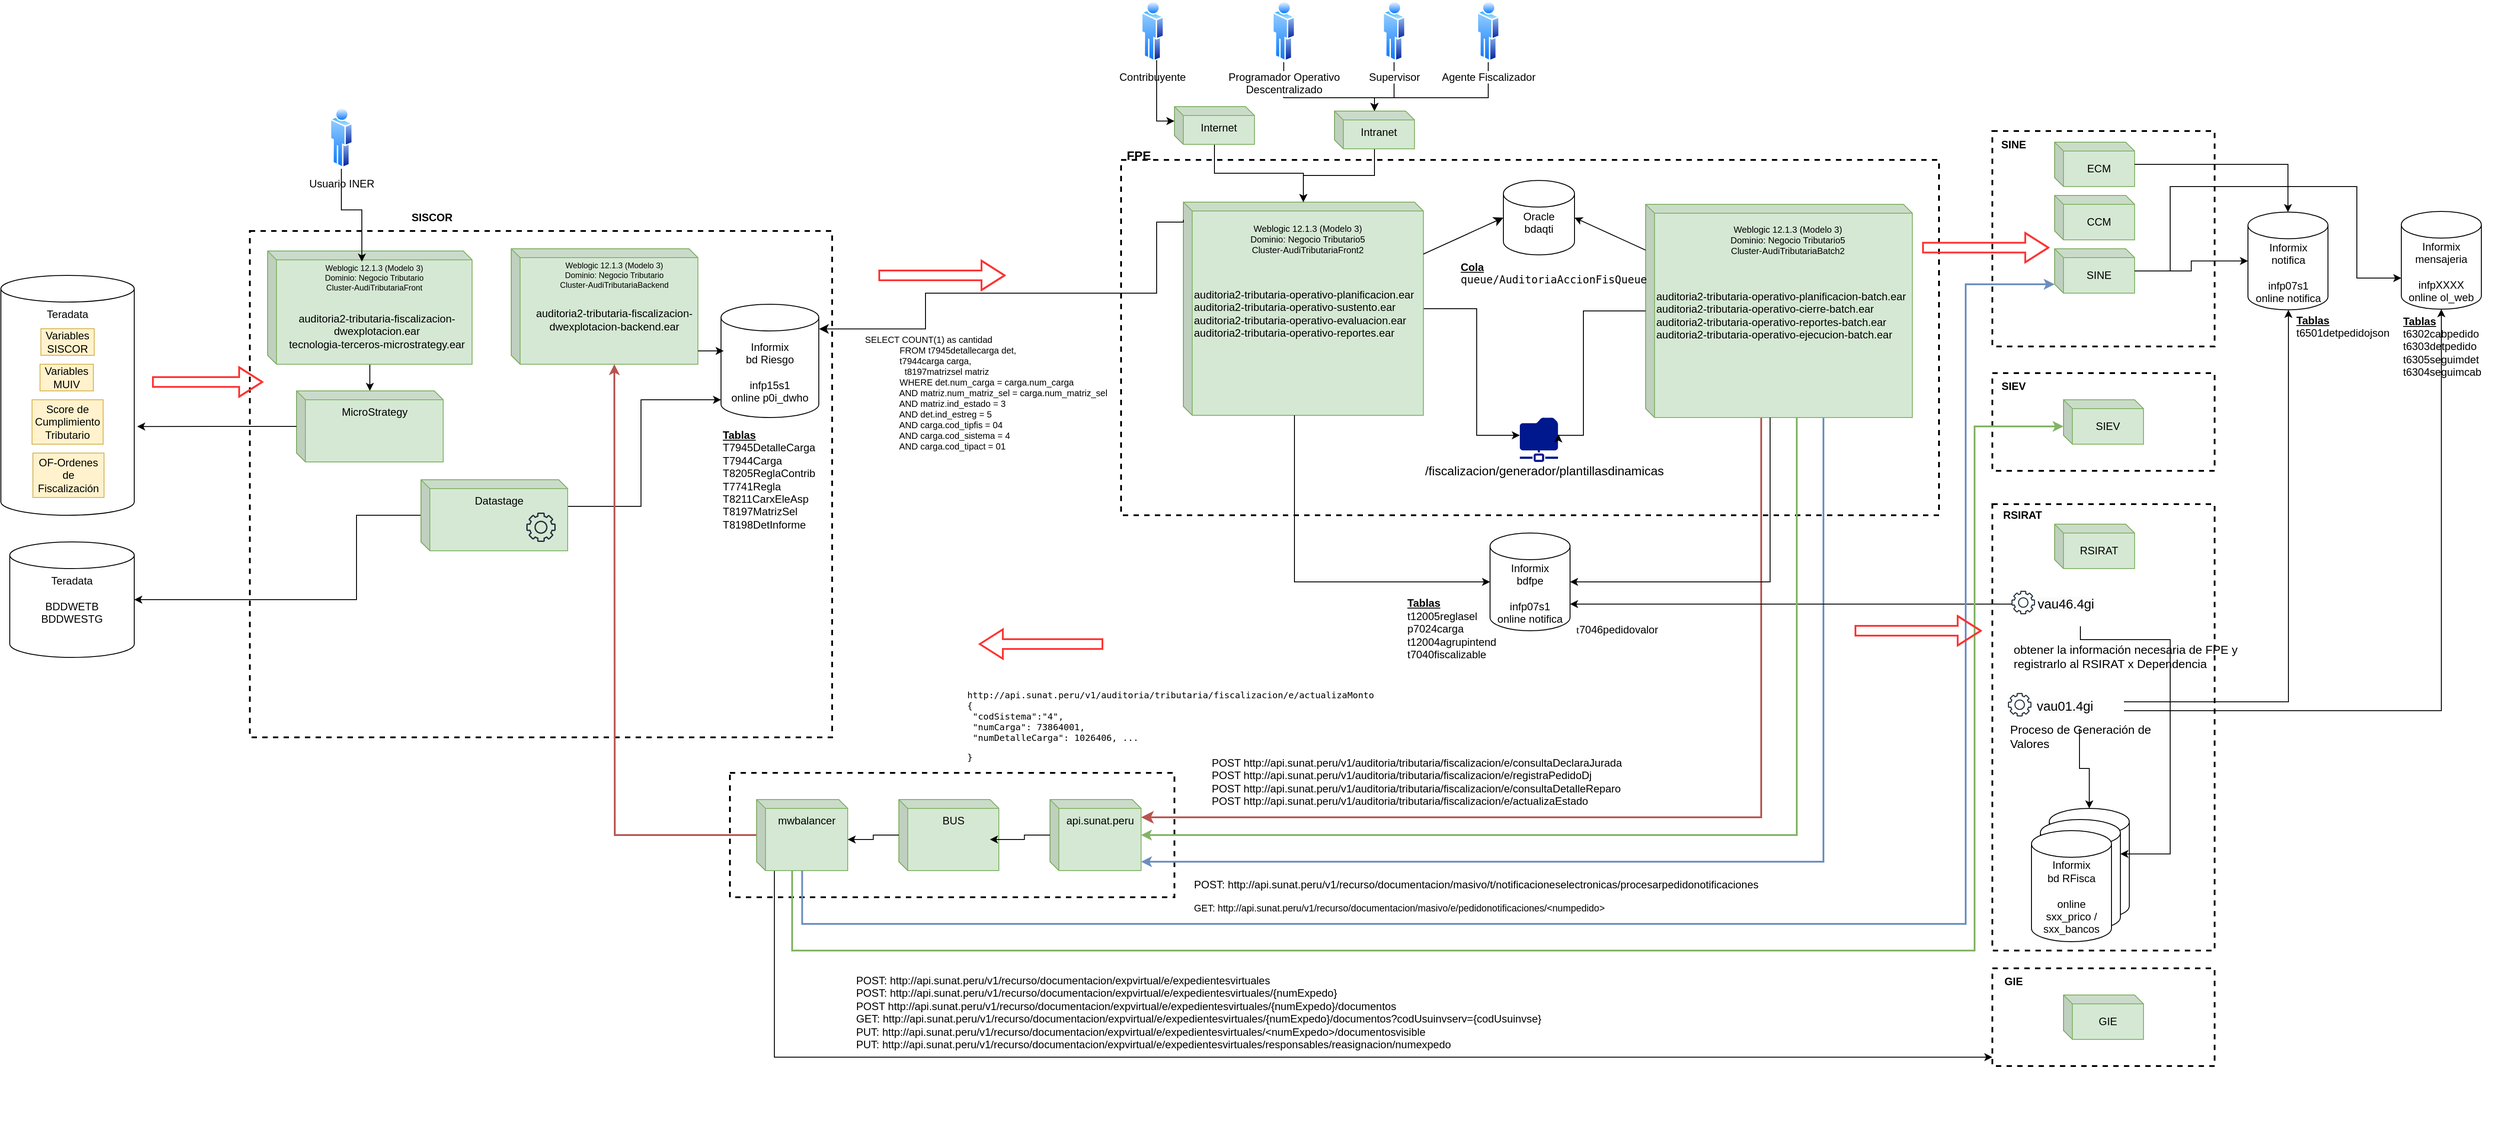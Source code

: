 <mxfile version="24.7.7" pages="2">
  <diagram name="FPE - AS-IS" id="nPnS-npcXqcOk9-AM_7p">
    <mxGraphModel dx="1877" dy="1699" grid="1" gridSize="10" guides="1" tooltips="1" connect="1" arrows="1" fold="1" page="1" pageScale="1" pageWidth="827" pageHeight="1169" math="0" shadow="0">
      <root>
        <mxCell id="0" />
        <mxCell id="1" parent="0" />
        <mxCell id="Zc8oNsZ2Mbi7mm0ZYkq0-6" value="" style="rounded=0;whiteSpace=wrap;html=1;dashed=1;fillColor=none;strokeWidth=2;" parent="1" vertex="1">
          <mxGeometry x="660" y="500" width="500" height="140" as="geometry" />
        </mxCell>
        <mxCell id="e_DzQCpD5upc4EDRTpxR-34" value="" style="rounded=0;whiteSpace=wrap;html=1;dashed=1;fillColor=none;strokeWidth=2;" parent="1" vertex="1">
          <mxGeometry x="1100" y="-190" width="920" height="400" as="geometry" />
        </mxCell>
        <mxCell id="hk-cd0pmr9pBPQPgSmE_-25" value="&lt;pre style=&quot;font-size: 10px;&quot; class=&quot;code highlight&quot; lang=&quot;java&quot;&gt;&lt;span style=&quot;font-size: 10px;&quot; id=&quot;LC620&quot; class=&quot;line&quot; lang=&quot;java&quot;&gt;&lt;span style=&quot;font-size: 10px;&quot; class=&quot;cm&quot;&gt;http://api.sunat.peru/v1/auditoria/tributaria/fiscalizacion/e/actualizaMonto&lt;/span&gt;&lt;/span&gt;&lt;br style=&quot;font-size: 10px;&quot;&gt;&lt;span style=&quot;font-size: 10px;&quot; id=&quot;LC623&quot; class=&quot;line&quot; lang=&quot;java&quot;&gt;&lt;span style=&quot;font-size: 10px;&quot; class=&quot;cm&quot;&gt;{&lt;/span&gt;&lt;/span&gt;&lt;br style=&quot;font-size: 10px;&quot;&gt;&lt;span style=&quot;font-size: 10px;&quot; id=&quot;LC624&quot; class=&quot;line&quot; lang=&quot;java&quot;&gt;&lt;span style=&quot;font-size: 10px;&quot; class=&quot;cm&quot;&gt; &quot;codSistema&quot;:&quot;4&quot;,&lt;/span&gt;&lt;/span&gt;&lt;br style=&quot;font-size: 10px;&quot;&gt;&lt;span style=&quot;font-size: 10px;&quot; id=&quot;LC625&quot; class=&quot;line&quot; lang=&quot;java&quot;&gt;&lt;span style=&quot;font-size: 10px;&quot; class=&quot;cm&quot;&gt; &quot;numCarga&quot;: 73864001,&lt;/span&gt;&lt;/span&gt;&lt;br style=&quot;font-size: 10px;&quot;&gt;&lt;span style=&quot;font-size: 10px;&quot; id=&quot;LC626&quot; class=&quot;line&quot; lang=&quot;java&quot;&gt;&lt;span style=&quot;font-size: 10px;&quot; class=&quot;cm&quot;&gt; &quot;numDetalleCarga&quot;: 1026406, ...&lt;/span&gt;&lt;/span&gt;&lt;/pre&gt;&lt;pre style=&quot;font-size: 10px;&quot; class=&quot;code highlight&quot; lang=&quot;java&quot;&gt;}&lt;/pre&gt;&lt;pre style=&quot;font-size: 10px;&quot; class=&quot;code highlight&quot; lang=&quot;java&quot;&gt;&lt;br style=&quot;font-size: 10px;&quot;&gt;&lt;/pre&gt;" style="text;whiteSpace=wrap;html=1;fontSize=10;" parent="1" vertex="1">
          <mxGeometry x="925" y="390" width="515" height="105" as="geometry" />
        </mxCell>
        <mxCell id="hk-cd0pmr9pBPQPgSmE_-14" value="" style="rounded=0;whiteSpace=wrap;html=1;dashed=1;fillColor=none;strokeWidth=2;" parent="1" vertex="1">
          <mxGeometry x="2080" y="-222.5" width="250" height="242.5" as="geometry" />
        </mxCell>
        <mxCell id="geifvfFEWeNei55oTGaf-37" value="" style="rounded=0;whiteSpace=wrap;html=1;dashed=1;fillColor=none;strokeWidth=2;" parent="1" vertex="1">
          <mxGeometry x="120" y="-110" width="655" height="570" as="geometry" />
        </mxCell>
        <mxCell id="geifvfFEWeNei55oTGaf-1" value="Teradata" style="shape=cylinder3;whiteSpace=wrap;html=1;boundedLbl=1;backgroundOutline=1;size=15;verticalAlign=top;" parent="1" vertex="1">
          <mxGeometry x="-160" y="-60" width="150" height="270" as="geometry" />
        </mxCell>
        <mxCell id="geifvfFEWeNei55oTGaf-2" value="Variables SISCOR" style="text;strokeColor=#d6b656;align=center;fillColor=#fff2cc;html=1;verticalAlign=middle;whiteSpace=wrap;rounded=0;" parent="1" vertex="1">
          <mxGeometry x="-115" width="60" height="30" as="geometry" />
        </mxCell>
        <mxCell id="geifvfFEWeNei55oTGaf-3" value="Variables MUIV" style="text;strokeColor=#d6b656;align=center;fillColor=#fff2cc;html=1;verticalAlign=middle;whiteSpace=wrap;rounded=0;" parent="1" vertex="1">
          <mxGeometry x="-116" y="40" width="60" height="30" as="geometry" />
        </mxCell>
        <mxCell id="geifvfFEWeNei55oTGaf-4" value="Score de Cumplimiento Tributario" style="text;strokeColor=#d6b656;align=center;fillColor=#fff2cc;html=1;verticalAlign=middle;whiteSpace=wrap;rounded=0;" parent="1" vertex="1">
          <mxGeometry x="-125" y="80" width="80" height="50" as="geometry" />
        </mxCell>
        <mxCell id="geifvfFEWeNei55oTGaf-21" value="OF-Ordenes de Fiscalización" style="text;strokeColor=#d6b656;align=center;fillColor=#fff2cc;html=1;verticalAlign=middle;whiteSpace=wrap;rounded=0;" parent="1" vertex="1">
          <mxGeometry x="-124" y="140" width="80" height="50" as="geometry" />
        </mxCell>
        <mxCell id="e_DzQCpD5upc4EDRTpxR-1" value="" style="shape=cube;whiteSpace=wrap;html=1;boundedLbl=1;backgroundOutline=1;darkOpacity=0.05;darkOpacity2=0.1;size=10;fillColor=#d5e8d4;strokeColor=#82b366;" parent="1" vertex="1">
          <mxGeometry x="414" y="-90" width="210" height="130" as="geometry" />
        </mxCell>
        <mxCell id="e_DzQCpD5upc4EDRTpxR-2" value="&lt;b&gt;SISCOR&lt;/b&gt;" style="text;strokeColor=none;align=center;fillColor=none;html=1;verticalAlign=middle;whiteSpace=wrap;rounded=0;" parent="1" vertex="1">
          <mxGeometry x="295" y="-140" width="60" height="30" as="geometry" />
        </mxCell>
        <mxCell id="e_DzQCpD5upc4EDRTpxR-4" value="Informix&lt;br&gt;bd Riesgo&lt;br&gt;&lt;br&gt;infp15s1&lt;br&gt;online p0i_dwho" style="shape=cylinder3;whiteSpace=wrap;html=1;boundedLbl=1;backgroundOutline=1;size=15;" parent="1" vertex="1">
          <mxGeometry x="650" y="-27.5" width="110" height="127.5" as="geometry" />
        </mxCell>
        <mxCell id="e_DzQCpD5upc4EDRTpxR-10" style="edgeStyle=orthogonalEdgeStyle;rounded=0;orthogonalLoop=1;jettySize=auto;html=1;" parent="1" source="e_DzQCpD5upc4EDRTpxR-6" target="e_DzQCpD5upc4EDRTpxR-8" edge="1">
          <mxGeometry relative="1" as="geometry">
            <Array as="points">
              <mxPoint x="240" y="210" />
              <mxPoint x="240" y="305" />
            </Array>
          </mxGeometry>
        </mxCell>
        <mxCell id="e_DzQCpD5upc4EDRTpxR-11" style="edgeStyle=orthogonalEdgeStyle;rounded=0;orthogonalLoop=1;jettySize=auto;html=1;" parent="1" source="e_DzQCpD5upc4EDRTpxR-6" target="e_DzQCpD5upc4EDRTpxR-4" edge="1">
          <mxGeometry relative="1" as="geometry">
            <Array as="points">
              <mxPoint x="560" y="200" />
              <mxPoint x="560" y="80" />
            </Array>
          </mxGeometry>
        </mxCell>
        <mxCell id="e_DzQCpD5upc4EDRTpxR-6" value="Datastage&lt;br&gt;" style="shape=cube;whiteSpace=wrap;html=1;boundedLbl=1;backgroundOutline=1;darkOpacity=0.05;darkOpacity2=0.1;size=10;fillColor=#d5e8d4;strokeColor=#82b366;verticalAlign=top;" parent="1" vertex="1">
          <mxGeometry x="312.5" y="170" width="165" height="80" as="geometry" />
        </mxCell>
        <mxCell id="e_DzQCpD5upc4EDRTpxR-7" value="" style="sketch=0;outlineConnect=0;fontColor=#232F3E;gradientColor=none;fillColor=#232F3D;strokeColor=none;dashed=0;verticalLabelPosition=bottom;verticalAlign=top;align=center;html=1;fontSize=12;fontStyle=0;aspect=fixed;pointerEvents=1;shape=mxgraph.aws4.gear;" parent="1" vertex="1">
          <mxGeometry x="431" y="207" width="33" height="33" as="geometry" />
        </mxCell>
        <mxCell id="e_DzQCpD5upc4EDRTpxR-8" value="Teradata&lt;br&gt;&lt;br&gt;BDDWETB&lt;br&gt;BDDWESTG" style="shape=cylinder3;whiteSpace=wrap;html=1;boundedLbl=1;backgroundOutline=1;size=15;verticalAlign=top;" parent="1" vertex="1">
          <mxGeometry x="-150" y="240" width="140" height="130" as="geometry" />
        </mxCell>
        <mxCell id="e_DzQCpD5upc4EDRTpxR-35" value="&lt;b&gt;&lt;font style=&quot;font-size: 14px;&quot;&gt;FPE&lt;/font&gt;&lt;/b&gt;" style="text;strokeColor=none;align=center;fillColor=none;html=1;verticalAlign=middle;whiteSpace=wrap;rounded=0;" parent="1" vertex="1">
          <mxGeometry x="1090" y="-210" width="60" height="30" as="geometry" />
        </mxCell>
        <mxCell id="eqh-2XdD3VAzymMcWl3K-33" style="edgeStyle=orthogonalEdgeStyle;rounded=0;orthogonalLoop=1;jettySize=auto;html=1;" parent="1" source="hk-cd0pmr9pBPQPgSmE_-1" target="eqh-2XdD3VAzymMcWl3K-32" edge="1">
          <mxGeometry relative="1" as="geometry">
            <Array as="points">
              <mxPoint x="1500" y="-22" />
              <mxPoint x="1500" y="120" />
            </Array>
          </mxGeometry>
        </mxCell>
        <mxCell id="hk-cd0pmr9pBPQPgSmE_-1" value="&lt;div style=&quot;&quot;&gt;&lt;font style=&quot;font-size: 12px;&quot;&gt;auditoria2-tributaria-operativo-planificacion.ear&lt;/font&gt;&lt;/div&gt;&lt;div style=&quot;&quot;&gt;&lt;font style=&quot;font-size: 12px;&quot;&gt;auditoria2-tributaria-operativo-sustento.ear&lt;/font&gt;&lt;/div&gt;&lt;div style=&quot;&quot;&gt;&lt;font style=&quot;font-size: 12px;&quot;&gt;auditoria2-tributaria-operativo-evaluacion.ear&lt;/font&gt;&lt;/div&gt;&lt;div style=&quot;&quot;&gt;auditoria2-tributaria-operativo-reportes.ear&lt;br&gt;&lt;/div&gt;" style="shape=cube;whiteSpace=wrap;html=1;boundedLbl=1;backgroundOutline=1;darkOpacity=0.05;darkOpacity2=0.1;size=10;fillColor=#d5e8d4;strokeColor=#82b366;align=left;" parent="1" vertex="1">
          <mxGeometry x="1170" y="-142.5" width="270" height="240" as="geometry" />
        </mxCell>
        <mxCell id="hk-cd0pmr9pBPQPgSmE_-20" style="edgeStyle=none;curved=1;rounded=0;orthogonalLoop=1;jettySize=auto;html=1;fontSize=12;startSize=8;endSize=8;entryX=0;entryY=0.5;entryDx=0;entryDy=0;entryPerimeter=0;" parent="1" source="hk-cd0pmr9pBPQPgSmE_-1" target="hk-cd0pmr9pBPQPgSmE_-18" edge="1">
          <mxGeometry relative="1" as="geometry" />
        </mxCell>
        <mxCell id="hk-cd0pmr9pBPQPgSmE_-2" value="&lt;font style=&quot;font-size: 10px;&quot;&gt;Weblogic 12.1.3 (Modelo 3)&lt;br style=&quot;&quot;&gt;Dominio: Negocio Tributario5&lt;br style=&quot;&quot;&gt;Cluster-AudiTributariaFront2&lt;/font&gt;" style="text;strokeColor=none;align=center;fillColor=none;html=1;verticalAlign=middle;whiteSpace=wrap;rounded=0;fontSize=9;" parent="1" vertex="1">
          <mxGeometry x="1230" y="-131.25" width="160" height="60" as="geometry" />
        </mxCell>
        <mxCell id="hk-cd0pmr9pBPQPgSmE_-3" value="" style="edgeStyle=orthogonalEdgeStyle;orthogonalLoop=1;jettySize=auto;html=1;rounded=0;fontSize=12;startSize=8;endSize=8;exitX=0;exitY=0;exitDx=0;exitDy=20;exitPerimeter=0;entryX=1.002;entryY=0.218;entryDx=0;entryDy=0;entryPerimeter=0;" parent="1" source="hk-cd0pmr9pBPQPgSmE_-1" target="e_DzQCpD5upc4EDRTpxR-4" edge="1">
          <mxGeometry width="120" relative="1" as="geometry">
            <mxPoint x="1130" y="-10" as="sourcePoint" />
            <mxPoint x="1250" y="-10" as="targetPoint" />
            <Array as="points">
              <mxPoint x="1140" y="-120" />
              <mxPoint x="1140" y="-40" />
              <mxPoint x="880" y="-40" />
              <mxPoint x="880" />
            </Array>
          </mxGeometry>
        </mxCell>
        <mxCell id="hk-cd0pmr9pBPQPgSmE_-7" value="Informix&lt;br&gt;bdfpe&lt;br&gt;&lt;br&gt;infp07s1&lt;br&gt;online notifica" style="shape=cylinder3;whiteSpace=wrap;html=1;boundedLbl=1;backgroundOutline=1;size=15;" parent="1" vertex="1">
          <mxGeometry x="1515" y="230" width="90" height="110" as="geometry" />
        </mxCell>
        <mxCell id="hk-cd0pmr9pBPQPgSmE_-9" value="&lt;u&gt;&lt;b&gt;Tablas&lt;/b&gt;&lt;/u&gt;&lt;br&gt;&lt;div&gt;&lt;div&gt;T7945DetalleCarga&lt;/div&gt;&lt;div&gt;T7944Carga&lt;/div&gt;&lt;div&gt;T8205ReglaContrib&lt;/div&gt;&lt;div&gt;T7741Regla&lt;/div&gt;&lt;div&gt;T8211CarxEleAsp&lt;/div&gt;&lt;div&gt;T8197MatrizSel&lt;/div&gt;&lt;div&gt;T8198DetInforme&lt;/div&gt;&lt;/div&gt;" style="text;strokeColor=none;align=left;fillColor=none;html=1;verticalAlign=middle;whiteSpace=wrap;rounded=0;" parent="1" vertex="1">
          <mxGeometry x="650" y="100" width="110" height="140" as="geometry" />
        </mxCell>
        <mxCell id="Zc8oNsZ2Mbi7mm0ZYkq0-25" style="edgeStyle=orthogonalEdgeStyle;rounded=0;orthogonalLoop=1;jettySize=auto;html=1;" parent="1" source="hk-cd0pmr9pBPQPgSmE_-12" target="Zc8oNsZ2Mbi7mm0ZYkq0-20" edge="1">
          <mxGeometry relative="1" as="geometry" />
        </mxCell>
        <mxCell id="hk-cd0pmr9pBPQPgSmE_-12" value="SINE" style="shape=cube;whiteSpace=wrap;html=1;boundedLbl=1;backgroundOutline=1;darkOpacity=0.05;darkOpacity2=0.1;size=10;fillColor=#d5e8d4;strokeColor=#82b366;" parent="1" vertex="1">
          <mxGeometry x="2150" y="-90" width="90" height="50" as="geometry" />
        </mxCell>
        <mxCell id="hk-cd0pmr9pBPQPgSmE_-15" value="&lt;b&gt;SINE&lt;/b&gt;" style="text;strokeColor=none;align=center;fillColor=none;html=1;verticalAlign=middle;whiteSpace=wrap;rounded=0;" parent="1" vertex="1">
          <mxGeometry x="2074" y="-222.5" width="60" height="30" as="geometry" />
        </mxCell>
        <mxCell id="hk-cd0pmr9pBPQPgSmE_-16" style="edgeStyle=none;curved=1;rounded=0;orthogonalLoop=1;jettySize=auto;html=1;exitX=0.5;exitY=0;exitDx=0;exitDy=0;fontSize=12;startSize=8;endSize=8;" parent="1" source="hk-cd0pmr9pBPQPgSmE_-15" target="hk-cd0pmr9pBPQPgSmE_-15" edge="1">
          <mxGeometry relative="1" as="geometry" />
        </mxCell>
        <mxCell id="hk-cd0pmr9pBPQPgSmE_-18" value="Oracle&lt;br&gt;bdaqti&lt;br&gt;&lt;div&gt;&lt;br/&gt;&lt;/div&gt;" style="shape=cylinder3;whiteSpace=wrap;html=1;boundedLbl=1;backgroundOutline=1;size=15;" parent="1" vertex="1">
          <mxGeometry x="1530" y="-166.87" width="80" height="83.75" as="geometry" />
        </mxCell>
        <mxCell id="hk-cd0pmr9pBPQPgSmE_-19" value="SELECT COUNT(1) as cantidad&#xa;              FROM t7945detallecarga det,&#xa;              t7944carga carga,&#xa;                t8197matrizsel matriz&#xa;              WHERE det.num_carga = carga.num_carga&#xa;              AND matriz.num_matriz_sel = carga.num_matriz_sel&#xa;              AND matriz.ind_estado = 3&#xa;              AND det.ind_estreg = 5&#xa;              AND carga.cod_tipfis = 04&#xa;              AND carga.cod_sistema = 4&#xa;              AND carga.cod_tipact = 01" style="text;whiteSpace=wrap;fontSize=10;" parent="1" vertex="1">
          <mxGeometry x="810" width="280" height="170" as="geometry" />
        </mxCell>
        <mxCell id="hk-cd0pmr9pBPQPgSmE_-21" value="" style="shape=flexArrow;endArrow=classic;html=1;rounded=0;fontSize=12;startSize=8;endSize=8;curved=1;fontColor=#FF3333;labelBorderColor=#FF3333;labelBackgroundColor=#FF3333;strokeColor=#FF3333;strokeWidth=2;" parent="1" edge="1">
          <mxGeometry width="50" height="50" relative="1" as="geometry">
            <mxPoint x="10" y="60" as="sourcePoint" />
            <mxPoint x="135" y="60" as="targetPoint" />
            <Array as="points">
              <mxPoint x="50" y="60" />
            </Array>
          </mxGeometry>
        </mxCell>
        <mxCell id="hk-cd0pmr9pBPQPgSmE_-22" value="" style="shape=flexArrow;endArrow=classic;html=1;rounded=0;fontSize=12;startSize=8;endSize=8;curved=1;strokeColor=#FF3333;strokeWidth=2;" parent="1" edge="1">
          <mxGeometry width="50" height="50" relative="1" as="geometry">
            <mxPoint x="1080" y="355" as="sourcePoint" />
            <mxPoint x="940" y="355" as="targetPoint" />
            <Array as="points" />
          </mxGeometry>
        </mxCell>
        <mxCell id="hk-cd0pmr9pBPQPgSmE_-24" style="edgeStyle=orthogonalEdgeStyle;rounded=0;orthogonalLoop=1;jettySize=auto;html=1;fontSize=12;startSize=8;endSize=8;fillColor=#f8cecc;strokeColor=#b85450;strokeWidth=2;" parent="1" source="eqh-2XdD3VAzymMcWl3K-2" target="Zc8oNsZ2Mbi7mm0ZYkq0-2" edge="1">
          <mxGeometry relative="1" as="geometry">
            <Array as="points">
              <mxPoint x="1820" y="550" />
            </Array>
            <mxPoint x="1312.7" y="-139.7" as="sourcePoint" />
            <mxPoint x="570.01" y="-60.0" as="targetPoint" />
          </mxGeometry>
        </mxCell>
        <mxCell id="hk-cd0pmr9pBPQPgSmE_-26" value="&lt;u&gt;&lt;b&gt;Tablas&lt;/b&gt;&lt;/u&gt;&lt;br&gt;&lt;div&gt;&lt;div&gt;t12005reglasel&lt;/div&gt;&lt;div&gt;p7024carga&lt;/div&gt;&lt;div&gt;t12004agrupintend&lt;/div&gt;&lt;div&gt;t7040fiscalizable&lt;/div&gt;&lt;/div&gt;&lt;div&gt;&lt;br&gt;&lt;/div&gt;" style="text;strokeColor=none;align=left;fillColor=none;html=1;verticalAlign=middle;whiteSpace=wrap;rounded=0;" parent="1" vertex="1">
          <mxGeometry x="1420" y="300" width="110" height="90" as="geometry" />
        </mxCell>
        <mxCell id="hk-cd0pmr9pBPQPgSmE_-29" value="" style="shape=flexArrow;endArrow=classic;html=1;rounded=0;fontSize=12;startSize=8;endSize=8;curved=1;fontColor=#FF3333;labelBorderColor=#FF3333;labelBackgroundColor=#FF3333;strokeColor=#FF3333;strokeWidth=2;" parent="1" edge="1">
          <mxGeometry width="50" height="50" relative="1" as="geometry">
            <mxPoint x="827" y="-60" as="sourcePoint" />
            <mxPoint x="970" y="-60" as="targetPoint" />
            <Array as="points">
              <mxPoint x="867" y="-60" />
            </Array>
          </mxGeometry>
        </mxCell>
        <mxCell id="Zc8oNsZ2Mbi7mm0ZYkq0-8" style="edgeStyle=orthogonalEdgeStyle;rounded=0;orthogonalLoop=1;jettySize=auto;html=1;fillColor=#dae8fc;strokeColor=#6c8ebf;strokeWidth=2;" parent="1" source="eqh-2XdD3VAzymMcWl3K-2" target="Zc8oNsZ2Mbi7mm0ZYkq0-2" edge="1">
          <mxGeometry relative="1" as="geometry">
            <Array as="points">
              <mxPoint x="1890" y="600" />
            </Array>
          </mxGeometry>
        </mxCell>
        <mxCell id="eqh-2XdD3VAzymMcWl3K-2" value="&lt;div&gt;&lt;div&gt;&lt;font style=&quot;font-size: 12px;&quot;&gt;auditoria2-tributaria-operativo-planificacion-batch.ear&lt;/font&gt;&lt;/div&gt;&lt;div&gt;&lt;font style=&quot;font-size: 12px;&quot;&gt;auditoria2-tributaria-operativo-cierre-batch.ear&lt;/font&gt;&lt;/div&gt;&lt;div&gt;&lt;font style=&quot;font-size: 12px;&quot;&gt;auditoria2-tributaria-operativo-reportes-batch.ear&amp;nbsp;&lt;/font&gt;&lt;/div&gt;&lt;div&gt;&lt;font style=&quot;font-size: 12px;&quot;&gt;auditoria2-tributaria-operativo-ejecucion-batch.ear&lt;/font&gt;&lt;/div&gt;&lt;/div&gt;" style="shape=cube;whiteSpace=wrap;html=1;boundedLbl=1;backgroundOutline=1;darkOpacity=0.05;darkOpacity2=0.1;size=10;fillColor=#d5e8d4;strokeColor=#82b366;align=left;" parent="1" vertex="1">
          <mxGeometry x="1690" y="-140" width="300" height="240" as="geometry" />
        </mxCell>
        <mxCell id="eqh-2XdD3VAzymMcWl3K-3" value="&lt;font style=&quot;font-size: 10px;&quot;&gt;Weblogic 12.1.3 (Modelo 3)&lt;br style=&quot;&quot;&gt;Dominio: Negocio Tributario5&lt;br style=&quot;&quot;&gt;Cluster-AudiTributariaBatch2&lt;/font&gt;" style="text;strokeColor=none;align=center;fillColor=none;html=1;verticalAlign=middle;whiteSpace=wrap;rounded=0;fontSize=9;" parent="1" vertex="1">
          <mxGeometry x="1760" y="-130" width="180" height="60" as="geometry" />
        </mxCell>
        <mxCell id="eqh-2XdD3VAzymMcWl3K-4" style="rounded=0;orthogonalLoop=1;jettySize=auto;html=1;entryX=1;entryY=0.5;entryDx=0;entryDy=0;entryPerimeter=0;" parent="1" source="eqh-2XdD3VAzymMcWl3K-2" target="hk-cd0pmr9pBPQPgSmE_-18" edge="1">
          <mxGeometry relative="1" as="geometry" />
        </mxCell>
        <mxCell id="eqh-2XdD3VAzymMcWl3K-5" style="edgeStyle=orthogonalEdgeStyle;rounded=0;orthogonalLoop=1;jettySize=auto;html=1;entryX=0;entryY=0.5;entryDx=0;entryDy=0;entryPerimeter=0;" parent="1" source="hk-cd0pmr9pBPQPgSmE_-1" target="hk-cd0pmr9pBPQPgSmE_-7" edge="1">
          <mxGeometry relative="1" as="geometry">
            <Array as="points">
              <mxPoint x="1295" y="285" />
            </Array>
          </mxGeometry>
        </mxCell>
        <mxCell id="eqh-2XdD3VAzymMcWl3K-6" style="edgeStyle=orthogonalEdgeStyle;rounded=0;orthogonalLoop=1;jettySize=auto;html=1;entryX=1;entryY=0.5;entryDx=0;entryDy=0;entryPerimeter=0;" parent="1" source="eqh-2XdD3VAzymMcWl3K-2" target="hk-cd0pmr9pBPQPgSmE_-7" edge="1">
          <mxGeometry relative="1" as="geometry">
            <Array as="points">
              <mxPoint x="1830" y="285" />
            </Array>
          </mxGeometry>
        </mxCell>
        <mxCell id="eqh-2XdD3VAzymMcWl3K-12" style="edgeStyle=orthogonalEdgeStyle;rounded=0;orthogonalLoop=1;jettySize=auto;html=1;" parent="1" source="eqh-2XdD3VAzymMcWl3K-7" target="eqh-2XdD3VAzymMcWl3K-11" edge="1">
          <mxGeometry relative="1" as="geometry" />
        </mxCell>
        <mxCell id="eqh-2XdD3VAzymMcWl3K-7" value="&lt;div&gt;&lt;span style=&quot;font-family: &amp;quot;Aptos Narrow&amp;quot;, sans-serif;&quot;&gt;&lt;font style=&quot;font-size: 12px;&quot;&gt;&lt;br&gt;&lt;/font&gt;&lt;/span&gt;&lt;/div&gt;" style="shape=cube;whiteSpace=wrap;html=1;boundedLbl=1;backgroundOutline=1;darkOpacity=0.05;darkOpacity2=0.1;size=10;fillColor=#d5e8d4;strokeColor=#82b366;" parent="1" vertex="1">
          <mxGeometry x="140" y="-87.5" width="230" height="127.5" as="geometry" />
        </mxCell>
        <mxCell id="eqh-2XdD3VAzymMcWl3K-9" value="Usuario INER" style="image;aspect=fixed;perimeter=ellipsePerimeter;html=1;align=center;shadow=0;dashed=0;spacingTop=3;image=img/lib/active_directory/user.svg;" parent="1" vertex="1">
          <mxGeometry x="210" y="-250" width="25.9" height="70" as="geometry" />
        </mxCell>
        <mxCell id="eqh-2XdD3VAzymMcWl3K-10" style="edgeStyle=orthogonalEdgeStyle;rounded=0;orthogonalLoop=1;jettySize=auto;html=1;entryX=0.461;entryY=0.094;entryDx=0;entryDy=0;entryPerimeter=0;" parent="1" source="eqh-2XdD3VAzymMcWl3K-9" target="eqh-2XdD3VAzymMcWl3K-7" edge="1">
          <mxGeometry relative="1" as="geometry" />
        </mxCell>
        <mxCell id="eqh-2XdD3VAzymMcWl3K-11" value="MicroStrategy" style="shape=cube;whiteSpace=wrap;html=1;boundedLbl=1;backgroundOutline=1;darkOpacity=0.05;darkOpacity2=0.1;size=10;fillColor=#d5e8d4;strokeColor=#82b366;verticalAlign=top;" parent="1" vertex="1">
          <mxGeometry x="172.5" y="70" width="165" height="80" as="geometry" />
        </mxCell>
        <mxCell id="eqh-2XdD3VAzymMcWl3K-35" style="edgeStyle=orthogonalEdgeStyle;rounded=0;orthogonalLoop=1;jettySize=auto;html=1;" parent="1" source="eqh-2XdD3VAzymMcWl3K-36" target="hk-cd0pmr9pBPQPgSmE_-7" edge="1">
          <mxGeometry relative="1" as="geometry">
            <Array as="points">
              <mxPoint x="1720" y="310" />
              <mxPoint x="1720" y="310" />
            </Array>
          </mxGeometry>
        </mxCell>
        <mxCell id="eqh-2XdD3VAzymMcWl3K-13" value="&lt;div&gt;&lt;br&gt;&lt;/div&gt;" style="rounded=0;whiteSpace=wrap;html=1;dashed=1;fillColor=none;strokeWidth=2;" parent="1" vertex="1">
          <mxGeometry x="2080" y="197.5" width="250" height="502.5" as="geometry" />
        </mxCell>
        <mxCell id="eqh-2XdD3VAzymMcWl3K-15" value="RSIRAT" style="shape=cube;whiteSpace=wrap;html=1;boundedLbl=1;backgroundOutline=1;darkOpacity=0.05;darkOpacity2=0.1;size=10;fillColor=#d5e8d4;strokeColor=#82b366;" parent="1" vertex="1">
          <mxGeometry x="2150" y="220" width="90" height="50" as="geometry" />
        </mxCell>
        <mxCell id="eqh-2XdD3VAzymMcWl3K-16" value="&lt;b&gt;RSIRAT&lt;/b&gt;" style="text;strokeColor=none;align=center;fillColor=none;html=1;verticalAlign=middle;whiteSpace=wrap;rounded=0;" parent="1" vertex="1">
          <mxGeometry x="2084" y="195" width="60" height="30" as="geometry" />
        </mxCell>
        <mxCell id="eqh-2XdD3VAzymMcWl3K-17" style="edgeStyle=none;curved=1;rounded=0;orthogonalLoop=1;jettySize=auto;html=1;exitX=0.5;exitY=0;exitDx=0;exitDy=0;fontSize=12;startSize=8;endSize=8;" parent="1" source="eqh-2XdD3VAzymMcWl3K-16" target="eqh-2XdD3VAzymMcWl3K-16" edge="1">
          <mxGeometry relative="1" as="geometry" />
        </mxCell>
        <mxCell id="eqh-2XdD3VAzymMcWl3K-18" value="&lt;u&gt;&lt;b&gt;Cola&lt;/b&gt;&lt;/u&gt;&lt;br&gt;&lt;div&gt;&lt;code&gt;queue/AuditoriaAccionFisQueue&lt;/code&gt;&lt;br&gt;&lt;/div&gt;&lt;div&gt;&lt;br&gt;&lt;/div&gt;" style="text;strokeColor=none;align=left;fillColor=none;html=1;verticalAlign=middle;whiteSpace=wrap;rounded=0;" parent="1" vertex="1">
          <mxGeometry x="1480" y="-100" width="200" height="90" as="geometry" />
        </mxCell>
        <mxCell id="eqh-2XdD3VAzymMcWl3K-20" value="" style="rounded=0;whiteSpace=wrap;html=1;dashed=1;fillColor=none;strokeWidth=2;" parent="1" vertex="1">
          <mxGeometry x="2080" y="50" width="250" height="110" as="geometry" />
        </mxCell>
        <mxCell id="eqh-2XdD3VAzymMcWl3K-22" value="SIEV" style="shape=cube;whiteSpace=wrap;html=1;boundedLbl=1;backgroundOutline=1;darkOpacity=0.05;darkOpacity2=0.1;size=10;fillColor=#d5e8d4;strokeColor=#82b366;" parent="1" vertex="1">
          <mxGeometry x="2160" y="80" width="90" height="50" as="geometry" />
        </mxCell>
        <mxCell id="eqh-2XdD3VAzymMcWl3K-23" value="&lt;b&gt;SIEV&lt;/b&gt;" style="text;strokeColor=none;align=center;fillColor=none;html=1;verticalAlign=middle;whiteSpace=wrap;rounded=0;" parent="1" vertex="1">
          <mxGeometry x="2074" y="50" width="60" height="30" as="geometry" />
        </mxCell>
        <mxCell id="eqh-2XdD3VAzymMcWl3K-24" style="edgeStyle=none;curved=1;rounded=0;orthogonalLoop=1;jettySize=auto;html=1;exitX=0.5;exitY=0;exitDx=0;exitDy=0;fontSize=12;startSize=8;endSize=8;" parent="1" source="eqh-2XdD3VAzymMcWl3K-23" target="eqh-2XdD3VAzymMcWl3K-23" edge="1">
          <mxGeometry relative="1" as="geometry" />
        </mxCell>
        <UserObject label="&lt;p class=&quot;MsoNormal&quot;&gt;&lt;span lang=&quot;EN-US&quot; style=&quot;mso-ansi-language:EN-US&quot;&gt;POST:&amp;nbsp;&lt;/span&gt;&lt;span style=&quot;background-color: initial;&quot;&gt;http://api.sunat.peru/v1/recurso/documentacion/masivo/t/notificacioneselectronicas/procesarpedidonotificaciones&lt;/span&gt;&lt;/p&gt;&lt;p class=&quot;MsoNormal&quot;&gt;&lt;span style=&quot;font-family: Arial, sans-serif; font-size: 8pt; background-color: initial;&quot;&gt;GET:&amp;nbsp;&lt;/span&gt;&lt;span style=&quot;background-color: initial; font-family: Arial, sans-serif; font-size: 8pt;&quot;&gt;http://api.sunat.peru/v1/recurso/documentacion/masivo/e/pedidonotificaciones/&amp;lt;numpedido&amp;gt;&lt;/span&gt;&lt;/p&gt;" link="&lt;p class=&quot;MsoNormal&quot;&gt;&lt;span lang=&quot;EN-US&quot; style=&quot;mso-ansi-language:EN-US&quot;&gt;POST: http://api.sunat.peru/v1/recurso/documentacion/masivo/t/notificacioneselectronicas/procesarpedidonotificaciones&lt;/span&gt;&lt;/p&gt;&#xa;&#xa;&lt;span lang=&quot;EN-US&quot; style=&quot;font-size:8.0pt;mso-bidi-font-size:11.0pt;line-height:&#xa;115%;font-family:&amp;quot;Arial&amp;quot;,sans-serif;mso-ascii-theme-font:minor-latin;&#xa;mso-fareast-font-family:&amp;quot;Times New Roman&amp;quot;;mso-fareast-theme-font:minor-fareast;&#xa;mso-hansi-theme-font:minor-latin;mso-bidi-font-family:&amp;quot;Times New Roman&amp;quot;;&#xa;mso-bidi-theme-font:minor-bidi;mso-ansi-language:EN-US;mso-fareast-language:&#xa;EN-US;mso-bidi-language:EN-US&quot;&gt;GET:&#xa;http://api.sunat.peru/v1/recurso/documentacion/masivo/e/pedidonotificaciones/&amp;lt;numpedido&amp;gt;&lt;/span&gt;" id="eqh-2XdD3VAzymMcWl3K-25">
          <mxCell style="text;whiteSpace=wrap;html=1;" parent="1" vertex="1">
            <mxGeometry x="1180" y="600" width="560" height="70" as="geometry" />
          </mxCell>
        </UserObject>
        <mxCell id="eqh-2XdD3VAzymMcWl3K-26" value="Weblogic 12.1.3 (Modelo 3)&lt;br&gt;Dominio: Negocio Tributario&lt;br&gt;Cluster-AudiTributariaFront" style="text;strokeColor=none;align=center;fillColor=none;html=1;verticalAlign=middle;whiteSpace=wrap;rounded=0;fontSize=9;" parent="1" vertex="1">
          <mxGeometry x="180" y="-87.5" width="160" height="60" as="geometry" />
        </mxCell>
        <mxCell id="eqh-2XdD3VAzymMcWl3K-27" value="Weblogic 12.1.3 (Modelo 3)&lt;br&gt;Dominio: Negocio Tributario&lt;br&gt;Cluster-AudiTributariaBackend" style="text;strokeColor=none;align=center;fillColor=none;html=1;verticalAlign=middle;whiteSpace=wrap;rounded=0;fontSize=9;" parent="1" vertex="1">
          <mxGeometry x="450" y="-90" width="160" height="60" as="geometry" />
        </mxCell>
        <mxCell id="eqh-2XdD3VAzymMcWl3K-28" style="edgeStyle=orthogonalEdgeStyle;rounded=0;orthogonalLoop=1;jettySize=auto;html=1;entryX=0.027;entryY=0.412;entryDx=0;entryDy=0;entryPerimeter=0;" parent="1" source="e_DzQCpD5upc4EDRTpxR-1" target="e_DzQCpD5upc4EDRTpxR-4" edge="1">
          <mxGeometry relative="1" as="geometry">
            <Array as="points">
              <mxPoint x="630" y="25" />
              <mxPoint x="630" y="25" />
            </Array>
          </mxGeometry>
        </mxCell>
        <mxCell id="eqh-2XdD3VAzymMcWl3K-29" value="&lt;span style=&quot;font-size: 12px; font-family: &amp;quot;Aptos Narrow&amp;quot;, sans-serif;&quot;&gt;auditoria2-tributaria-fiscalizacion-dwexplotacion.ear&lt;/span&gt;&lt;div style=&quot;font-size: 12px;&quot;&gt;&lt;span style=&quot;font-family: &amp;quot;Aptos Narrow&amp;quot;, sans-serif;&quot;&gt;tecnologia-terceros-microstrategy.ear&lt;/span&gt;&lt;/div&gt;" style="text;strokeColor=none;align=center;fillColor=none;html=1;verticalAlign=middle;whiteSpace=wrap;rounded=0;fontSize=9;" parent="1" vertex="1">
          <mxGeometry x="150" y="-27.5" width="226.25" height="60" as="geometry" />
        </mxCell>
        <mxCell id="eqh-2XdD3VAzymMcWl3K-30" value="&lt;span style=&quot;font-family: &amp;quot;Aptos Narrow&amp;quot;, sans-serif; font-size: 12px;&quot;&gt;auditoria2-tributaria-fiscalizacion-dwexplotacion-backend.ear&lt;/span&gt;" style="text;strokeColor=none;align=center;fillColor=none;html=1;verticalAlign=middle;whiteSpace=wrap;rounded=0;fontSize=9;" parent="1" vertex="1">
          <mxGeometry x="430" y="-40" width="200" height="60" as="geometry" />
        </mxCell>
        <mxCell id="eqh-2XdD3VAzymMcWl3K-31" value="&lt;span lang=&quot;ES&quot; style=&quot;font-size:10.5pt;font-family:&#xa;&amp;quot;Arial&amp;quot;,sans-serif;mso-fareast-font-family:Calibri;mso-fareast-theme-font:minor-latin;&#xa;color:#333333;mso-ansi-language:ES;mso-fareast-language:EN-US;mso-bidi-language:&#xa;AR-SA&quot;&gt;/fiscalizacion/generador/plantillasdinamicas&lt;/span&gt;" style="text;whiteSpace=wrap;html=1;" parent="1" vertex="1">
          <mxGeometry x="1440" y="145" width="300" height="40" as="geometry" />
        </mxCell>
        <mxCell id="eqh-2XdD3VAzymMcWl3K-32" value="" style="sketch=0;aspect=fixed;pointerEvents=1;shadow=0;dashed=0;html=1;strokeColor=none;labelPosition=center;verticalLabelPosition=bottom;verticalAlign=top;align=center;fillColor=#00188D;shape=mxgraph.mscae.enterprise.shared_folder" parent="1" vertex="1">
          <mxGeometry x="1548.5" y="100" width="43" height="50" as="geometry" />
        </mxCell>
        <mxCell id="eqh-2XdD3VAzymMcWl3K-34" style="edgeStyle=orthogonalEdgeStyle;rounded=0;orthogonalLoop=1;jettySize=auto;html=1;entryX=1.012;entryY=0.38;entryDx=0;entryDy=0;entryPerimeter=0;" parent="1" source="eqh-2XdD3VAzymMcWl3K-2" target="eqh-2XdD3VAzymMcWl3K-32" edge="1">
          <mxGeometry relative="1" as="geometry">
            <mxPoint x="1600" y="120" as="targetPoint" />
            <Array as="points">
              <mxPoint x="1620" y="-20" />
              <mxPoint x="1620" y="120" />
            </Array>
          </mxGeometry>
        </mxCell>
        <mxCell id="eqh-2XdD3VAzymMcWl3K-36" value="" style="sketch=0;outlineConnect=0;fontColor=#232F3E;gradientColor=none;fillColor=#232F3D;strokeColor=none;dashed=0;verticalLabelPosition=bottom;verticalAlign=top;align=center;html=1;fontSize=12;fontStyle=0;aspect=fixed;pointerEvents=1;shape=mxgraph.aws4.gear;" parent="1" vertex="1">
          <mxGeometry x="2101.5" y="295" width="26.5" height="26.5" as="geometry" />
        </mxCell>
        <mxCell id="eqh-2XdD3VAzymMcWl3K-37" value="&lt;span style=&quot;color: rgb(0, 0, 0); font-family: Helvetica; font-size: 14.667px; font-style: normal; font-variant-ligatures: normal; font-variant-caps: normal; font-weight: 400; letter-spacing: normal; orphans: 2; text-align: center; text-indent: 0px; text-transform: none; white-space: normal; widows: 2; word-spacing: 0px; -webkit-text-stroke-width: 0px; background-color: rgb(251, 251, 251); text-decoration-thickness: initial; text-decoration-style: initial; text-decoration-color: initial; display: inline !important; float: none;&quot;&gt;vau46.4gi&lt;/span&gt;" style="text;whiteSpace=wrap;html=1;" parent="1" vertex="1">
          <mxGeometry x="2129" y="295" width="100" height="40" as="geometry" />
        </mxCell>
        <mxCell id="eqh-2XdD3VAzymMcWl3K-44" style="edgeStyle=orthogonalEdgeStyle;rounded=0;orthogonalLoop=1;jettySize=auto;html=1;" parent="1" source="eqh-2XdD3VAzymMcWl3K-38" target="eqh-2XdD3VAzymMcWl3K-41" edge="1">
          <mxGeometry relative="1" as="geometry" />
        </mxCell>
        <mxCell id="x2hvmsDu3QacAHpU6zOs-3" style="edgeStyle=orthogonalEdgeStyle;rounded=0;orthogonalLoop=1;jettySize=auto;html=1;" parent="1" source="eqh-2XdD3VAzymMcWl3K-38" target="Zc8oNsZ2Mbi7mm0ZYkq0-20" edge="1">
          <mxGeometry relative="1" as="geometry">
            <Array as="points">
              <mxPoint x="2413" y="420" />
            </Array>
          </mxGeometry>
        </mxCell>
        <mxCell id="Zc8oNsZ2Mbi7mm0ZYkq0-24" style="edgeStyle=orthogonalEdgeStyle;rounded=0;orthogonalLoop=1;jettySize=auto;html=1;" parent="1" source="eqh-2XdD3VAzymMcWl3K-38" target="Zc8oNsZ2Mbi7mm0ZYkq0-22" edge="1">
          <mxGeometry relative="1" as="geometry" />
        </mxCell>
        <mxCell id="eqh-2XdD3VAzymMcWl3K-38" value="&lt;span style=&quot;color: rgb(0, 0, 0); font-family: Helvetica; font-size: 14.667px; font-style: normal; font-variant-ligatures: normal; font-variant-caps: normal; font-weight: 400; letter-spacing: normal; orphans: 2; text-align: center; text-indent: 0px; text-transform: none; white-space: normal; widows: 2; word-spacing: 0px; -webkit-text-stroke-width: 0px; background-color: rgb(251, 251, 251); text-decoration-thickness: initial; text-decoration-style: initial; text-decoration-color: initial; display: inline !important; float: none;&quot;&gt;vau01.4gi&lt;/span&gt;" style="text;whiteSpace=wrap;html=1;" parent="1" vertex="1">
          <mxGeometry x="2128" y="410" width="100" height="40" as="geometry" />
        </mxCell>
        <mxCell id="eqh-2XdD3VAzymMcWl3K-40" value="" style="sketch=0;outlineConnect=0;fontColor=#232F3E;gradientColor=none;fillColor=#232F3D;strokeColor=none;dashed=0;verticalLabelPosition=bottom;verticalAlign=top;align=center;html=1;fontSize=12;fontStyle=0;aspect=fixed;pointerEvents=1;shape=mxgraph.aws4.gear;" parent="1" vertex="1">
          <mxGeometry x="2097.5" y="410" width="26.5" height="26.5" as="geometry" />
        </mxCell>
        <mxCell id="eqh-2XdD3VAzymMcWl3K-41" value="Informix&lt;br&gt;bd RFisca&lt;br&gt;&lt;br&gt;sxx_bancos" style="shape=cylinder3;whiteSpace=wrap;html=1;boundedLbl=1;backgroundOutline=1;size=15;" parent="1" vertex="1">
          <mxGeometry x="2144" y="540" width="90" height="125" as="geometry" />
        </mxCell>
        <mxCell id="eqh-2XdD3VAzymMcWl3K-42" value="Informix&lt;br&gt;bd RFisca&lt;br&gt;&lt;br&gt;sxx_bancos" style="shape=cylinder3;whiteSpace=wrap;html=1;boundedLbl=1;backgroundOutline=1;size=15;" parent="1" vertex="1">
          <mxGeometry x="2134" y="552.5" width="90" height="125" as="geometry" />
        </mxCell>
        <mxCell id="eqh-2XdD3VAzymMcWl3K-43" value="Informix&lt;br&gt;bd RFisca&lt;br&gt;&lt;br&gt;online&lt;div&gt;sxx_prico / sxx_bancos&lt;/div&gt;" style="shape=cylinder3;whiteSpace=wrap;html=1;boundedLbl=1;backgroundOutline=1;size=15;" parent="1" vertex="1">
          <mxGeometry x="2124" y="565" width="90" height="125" as="geometry" />
        </mxCell>
        <mxCell id="x2hvmsDu3QacAHpU6zOs-1" value="ECM" style="shape=cube;whiteSpace=wrap;html=1;boundedLbl=1;backgroundOutline=1;darkOpacity=0.05;darkOpacity2=0.1;size=10;fillColor=#d5e8d4;strokeColor=#82b366;" parent="1" vertex="1">
          <mxGeometry x="2150" y="-210" width="90" height="50" as="geometry" />
        </mxCell>
        <mxCell id="x2hvmsDu3QacAHpU6zOs-2" value="CCM" style="shape=cube;whiteSpace=wrap;html=1;boundedLbl=1;backgroundOutline=1;darkOpacity=0.05;darkOpacity2=0.1;size=10;fillColor=#d5e8d4;strokeColor=#82b366;" parent="1" vertex="1">
          <mxGeometry x="2150" y="-150" width="90" height="50" as="geometry" />
        </mxCell>
        <mxCell id="Zc8oNsZ2Mbi7mm0ZYkq0-1" value="BUS" style="shape=cube;whiteSpace=wrap;html=1;boundedLbl=1;backgroundOutline=1;darkOpacity=0.05;darkOpacity2=0.1;size=10;fillColor=#d5e8d4;strokeColor=#82b366;verticalAlign=top;" parent="1" vertex="1">
          <mxGeometry x="850" y="530" width="112.5" height="80" as="geometry" />
        </mxCell>
        <mxCell id="Zc8oNsZ2Mbi7mm0ZYkq0-2" value="api.sunat.peru" style="shape=cube;whiteSpace=wrap;html=1;boundedLbl=1;backgroundOutline=1;darkOpacity=0.05;darkOpacity2=0.1;size=10;fillColor=#d5e8d4;strokeColor=#82b366;verticalAlign=top;" parent="1" vertex="1">
          <mxGeometry x="1020" y="530" width="102.5" height="80" as="geometry" />
        </mxCell>
        <mxCell id="Zc8oNsZ2Mbi7mm0ZYkq0-7" style="edgeStyle=orthogonalEdgeStyle;rounded=0;orthogonalLoop=1;jettySize=auto;html=1;fillColor=#f8cecc;strokeColor=#b85450;strokeWidth=2;" parent="1" source="Zc8oNsZ2Mbi7mm0ZYkq0-3" edge="1">
          <mxGeometry relative="1" as="geometry">
            <mxPoint x="530" y="40" as="targetPoint" />
          </mxGeometry>
        </mxCell>
        <mxCell id="FcHYCPRX8Pf6EuVZjDAr-5" style="edgeStyle=orthogonalEdgeStyle;rounded=0;orthogonalLoop=1;jettySize=auto;html=1;" edge="1" parent="1" source="Zc8oNsZ2Mbi7mm0ZYkq0-3" target="FcHYCPRX8Pf6EuVZjDAr-1">
          <mxGeometry relative="1" as="geometry">
            <Array as="points">
              <mxPoint x="710" y="820" />
            </Array>
          </mxGeometry>
        </mxCell>
        <mxCell id="Zc8oNsZ2Mbi7mm0ZYkq0-3" value="mwbalancer" style="shape=cube;whiteSpace=wrap;html=1;boundedLbl=1;backgroundOutline=1;darkOpacity=0.05;darkOpacity2=0.1;size=10;fillColor=#d5e8d4;strokeColor=#82b366;verticalAlign=top;" parent="1" vertex="1">
          <mxGeometry x="690" y="530" width="102.5" height="80" as="geometry" />
        </mxCell>
        <mxCell id="Zc8oNsZ2Mbi7mm0ZYkq0-4" style="edgeStyle=orthogonalEdgeStyle;rounded=0;orthogonalLoop=1;jettySize=auto;html=1;entryX=0;entryY=0;entryDx=102.5;entryDy=45;entryPerimeter=0;" parent="1" source="Zc8oNsZ2Mbi7mm0ZYkq0-2" target="Zc8oNsZ2Mbi7mm0ZYkq0-1" edge="1">
          <mxGeometry relative="1" as="geometry" />
        </mxCell>
        <mxCell id="Zc8oNsZ2Mbi7mm0ZYkq0-5" style="edgeStyle=orthogonalEdgeStyle;rounded=0;orthogonalLoop=1;jettySize=auto;html=1;entryX=0;entryY=0;entryDx=102.5;entryDy=45;entryPerimeter=0;" parent="1" source="Zc8oNsZ2Mbi7mm0ZYkq0-1" target="Zc8oNsZ2Mbi7mm0ZYkq0-3" edge="1">
          <mxGeometry relative="1" as="geometry" />
        </mxCell>
        <mxCell id="Zc8oNsZ2Mbi7mm0ZYkq0-9" style="edgeStyle=orthogonalEdgeStyle;rounded=0;orthogonalLoop=1;jettySize=auto;html=1;entryX=0;entryY=0;entryDx=0;entryDy=40;entryPerimeter=0;fillColor=#dae8fc;strokeColor=#6c8ebf;strokeWidth=2;" parent="1" source="Zc8oNsZ2Mbi7mm0ZYkq0-3" target="hk-cd0pmr9pBPQPgSmE_-12" edge="1">
          <mxGeometry relative="1" as="geometry">
            <Array as="points">
              <mxPoint x="741" y="670" />
              <mxPoint x="2050" y="670" />
              <mxPoint x="2050" y="-50" />
            </Array>
          </mxGeometry>
        </mxCell>
        <mxCell id="Zc8oNsZ2Mbi7mm0ZYkq0-10" style="edgeStyle=orthogonalEdgeStyle;rounded=0;orthogonalLoop=1;jettySize=auto;html=1;fillColor=#d5e8d4;strokeColor=#82b366;strokeWidth=2;" parent="1" source="eqh-2XdD3VAzymMcWl3K-2" target="Zc8oNsZ2Mbi7mm0ZYkq0-2" edge="1">
          <mxGeometry relative="1" as="geometry">
            <Array as="points">
              <mxPoint x="1860" y="570" />
            </Array>
          </mxGeometry>
        </mxCell>
        <UserObject label="POST http://api.sunat.peru/v1/auditoria/tributaria/fiscalizacion/e/consultaDeclaraJurada&#xa;POST http://api.sunat.peru/v1/auditoria/tributaria/fiscalizacion/e/registraPedidoDj&#xa;POST http://api.sunat.peru/v1/auditoria/tributaria/fiscalizacion/e/consultaDetalleReparo&#xa;POST http://api.sunat.peru/v1/auditoria/tributaria/fiscalizacion/e/actualizaEstado" link="POST http://api.sunat.peru/v1/auditoria/tributaria/fiscalizacion/e/consultaDeclaraJurada&#xa;POST http://api.sunat.peru/v1/auditoria/tributaria/fiscalizacion/e/registraPedidoDj&#xa;POST http://api.sunat.peru/v1/auditoria/tributaria/fiscalizacion/e/consultaDetalleReparo&#xa;POST http://api.sunat.peru/v1/auditoria/tributaria/fiscalizacion/e/actualizaEstado" id="Zc8oNsZ2Mbi7mm0ZYkq0-11">
          <mxCell style="text;whiteSpace=wrap;" parent="1" vertex="1">
            <mxGeometry x="1200" y="475" width="490" height="80" as="geometry" />
          </mxCell>
        </UserObject>
        <mxCell id="Zc8oNsZ2Mbi7mm0ZYkq0-12" style="edgeStyle=orthogonalEdgeStyle;rounded=0;orthogonalLoop=1;jettySize=auto;html=1;fillColor=#d5e8d4;strokeColor=#82b366;strokeWidth=2;" parent="1" source="Zc8oNsZ2Mbi7mm0ZYkq0-3" edge="1">
          <mxGeometry relative="1" as="geometry">
            <mxPoint x="2160" y="110" as="targetPoint" />
            <Array as="points">
              <mxPoint x="730" y="700" />
              <mxPoint x="2060" y="700" />
              <mxPoint x="2060" y="110" />
            </Array>
          </mxGeometry>
        </mxCell>
        <UserObject label="POST: http://api.sunat.peru/v1/recurso/documentacion/expvirtual/e/expedientesvirtuales&#xa;POST: http://api.sunat.peru/v1/recurso/documentacion/expvirtual/e/expedientesvirtuales/{numExpedo}&#xa;POST http://api.sunat.peru/v1/recurso/documentacion/expvirtual/e/expedientesvirtuales/{numExpedo}/documentos&#xa;GET: http://api.sunat.peru/v1/recurso/documentacion/expvirtual/e/expedientesvirtuales/{numExpedo}/documentos?codUsuinvserv={codUsuinvse}&#xa;PUT: http://api.sunat.peru/v1/recurso/documentacion/expvirtual/e/expedientesvirtuales/&lt;numExpedo&gt;/documentosvisible&#xa;PUT: http://api.sunat.peru/v1/recurso/documentacion/expvirtual/e/expedientesvirtuales/responsables/reasignacion/numexpedo" link="POST: http://api.sunat.peru/v1/recurso/documentacion/expvirtual/e/expedientesvirtuales&#xa;POST: http://api.sunat.peru/v1/recurso/documentacion/expvirtual/e/expedientesvirtuales/{numExpedo}&#xa;POST http://api.sunat.peru/v1/recurso/documentacion/expvirtual/e/expedientesvirtuales/{numExpedo}/documentos&#xa;GET: http://api.sunat.peru/v1/recurso/documentacion/expvirtual/e/expedientesvirtuales/{numExpedo}/documentos?codUsuinvserv={codUsuinvse}&#xa;PUT: http://api.sunat.peru/v1/recurso/documentacion/expvirtual/e/expedientesvirtuales/&lt;numExpedo&gt;/documentosvisible&#xa;PUT: http://api.sunat.peru/v1/recurso/documentacion/expvirtual/e/expedientesvirtuales/responsables/reasignacion/numexpedo" id="Zc8oNsZ2Mbi7mm0ZYkq0-13">
          <mxCell style="text;whiteSpace=wrap;" parent="1" vertex="1">
            <mxGeometry x="800" y="720" width="880" height="190" as="geometry" />
          </mxCell>
        </UserObject>
        <mxCell id="Zc8oNsZ2Mbi7mm0ZYkq0-14" value="&lt;span style=&quot;font-size:10.0pt;mso-bidi-font-size:&lt;br/&gt;12.0pt;font-family:&amp;quot;Arial&amp;quot;,sans-serif;mso-fareast-font-family:&amp;quot;Times New Roman&amp;quot;;&lt;br/&gt;mso-ansi-language:ES;mso-fareast-language:ES;mso-bidi-language:AR-SA&quot; lang=&quot;ES&quot;&gt;obtener&amp;nbsp;la información necesaria de FPE y registrarlo al RSIRAT x Dependencia&lt;/span&gt;" style="text;strokeColor=none;align=left;fillColor=none;html=1;verticalAlign=middle;whiteSpace=wrap;rounded=0;" parent="1" vertex="1">
          <mxGeometry x="2101.5" y="335" width="266" height="67.5" as="geometry" />
        </mxCell>
        <mxCell id="Zc8oNsZ2Mbi7mm0ZYkq0-15" value="&lt;font style=&quot;font-size: 12px;&quot;&gt;&lt;span style=&quot;font-family: Monospaced;&quot;&gt;t&lt;/span&gt;7046pedidovalor&lt;/font&gt;" style="text;whiteSpace=wrap;html=1;" parent="1" vertex="1">
          <mxGeometry x="1610" y="325" width="150" height="40" as="geometry" />
        </mxCell>
        <mxCell id="Zc8oNsZ2Mbi7mm0ZYkq0-16" value="&lt;span lang=&quot;ES&quot; style=&quot;font-size:10.0pt;mso-bidi-font-size:&lt;br/&gt;12.0pt;font-family:&amp;quot;Arial&amp;quot;,sans-serif;mso-fareast-font-family:&amp;quot;Times New Roman&amp;quot;;&lt;br/&gt;mso-ansi-language:ES;mso-fareast-language:ES;mso-bidi-language:AR-SA&quot;&gt;Proceso&amp;nbsp;de Generación de Valores&lt;/span&gt;" style="text;whiteSpace=wrap;html=1;" parent="1" vertex="1">
          <mxGeometry x="2097.5" y="436.5" width="190" height="50" as="geometry" />
        </mxCell>
        <mxCell id="Zc8oNsZ2Mbi7mm0ZYkq0-18" style="edgeStyle=orthogonalEdgeStyle;rounded=0;orthogonalLoop=1;jettySize=auto;html=1;entryX=1;entryY=0;entryDx=0;entryDy=38.75;entryPerimeter=0;" parent="1" source="eqh-2XdD3VAzymMcWl3K-37" target="eqh-2XdD3VAzymMcWl3K-42" edge="1">
          <mxGeometry relative="1" as="geometry">
            <Array as="points">
              <mxPoint x="2179" y="350" />
              <mxPoint x="2280" y="350" />
              <mxPoint x="2280" y="591" />
            </Array>
          </mxGeometry>
        </mxCell>
        <mxCell id="Zc8oNsZ2Mbi7mm0ZYkq0-20" value="Informix&lt;br&gt;notifica&lt;br&gt;&lt;br&gt;infp07s1&lt;br&gt;online notifica" style="shape=cylinder3;whiteSpace=wrap;html=1;boundedLbl=1;backgroundOutline=1;size=15;" parent="1" vertex="1">
          <mxGeometry x="2367.5" y="-131.25" width="90" height="110" as="geometry" />
        </mxCell>
        <mxCell id="Zc8oNsZ2Mbi7mm0ZYkq0-21" value="&lt;u&gt;&lt;b&gt;Tablas&lt;/b&gt;&lt;/u&gt;&lt;br&gt;&lt;div&gt;&lt;div&gt;&lt;span style=&quot;font-family: Arial, sans-serif; background-color: initial;&quot;&gt;t6501detpedidojson&lt;/span&gt;&lt;br&gt;&lt;/div&gt;&lt;/div&gt;&lt;div&gt;&lt;br&gt;&lt;/div&gt;" style="text;strokeColor=none;align=left;fillColor=none;html=1;verticalAlign=middle;whiteSpace=wrap;rounded=0;" parent="1" vertex="1">
          <mxGeometry x="2420" y="-40" width="110" height="90" as="geometry" />
        </mxCell>
        <mxCell id="Zc8oNsZ2Mbi7mm0ZYkq0-22" value="Informix&lt;br&gt;mensajeria&lt;br&gt;&lt;br&gt;infpXXXX&lt;br&gt;online ol_web" style="shape=cylinder3;whiteSpace=wrap;html=1;boundedLbl=1;backgroundOutline=1;size=15;" parent="1" vertex="1">
          <mxGeometry x="2540" y="-132" width="90" height="110" as="geometry" />
        </mxCell>
        <mxCell id="Zc8oNsZ2Mbi7mm0ZYkq0-23" value="&lt;u&gt;&lt;b&gt;Tablas&lt;/b&gt;&lt;/u&gt;&lt;br&gt;&lt;div&gt;&lt;div&gt;&lt;span style=&quot;font-family: Arial, sans-serif; background-color: initial;&quot;&gt;t6302cabpedido&lt;/span&gt;&lt;br&gt;&lt;/div&gt;&lt;/div&gt;&lt;div&gt;&lt;span style=&quot;background-color: initial;&quot;&gt;&lt;div style=&quot;&quot;&gt;&lt;font face=&quot;Arial, sans-serif&quot;&gt;t6303detpedido&lt;/font&gt;&lt;/div&gt;&lt;div style=&quot;&quot;&gt;&lt;font face=&quot;Arial, sans-serif&quot;&gt;t6305seguimdet&lt;/font&gt;&lt;/div&gt;&lt;div style=&quot;&quot;&gt;&lt;font face=&quot;Arial, sans-serif&quot;&gt;t6304seguimcab&lt;/font&gt;&lt;/div&gt;&lt;/span&gt;&lt;/div&gt;" style="text;strokeColor=none;align=left;fillColor=none;html=1;verticalAlign=middle;whiteSpace=wrap;rounded=0;" parent="1" vertex="1">
          <mxGeometry x="2540" y="-20" width="110" height="80" as="geometry" />
        </mxCell>
        <mxCell id="Zc8oNsZ2Mbi7mm0ZYkq0-26" style="edgeStyle=orthogonalEdgeStyle;rounded=0;orthogonalLoop=1;jettySize=auto;html=1;entryX=0;entryY=0;entryDx=0;entryDy=75;entryPerimeter=0;" parent="1" source="hk-cd0pmr9pBPQPgSmE_-12" target="Zc8oNsZ2Mbi7mm0ZYkq0-22" edge="1">
          <mxGeometry relative="1" as="geometry">
            <Array as="points">
              <mxPoint x="2280" y="-65" />
              <mxPoint x="2280" y="-160" />
              <mxPoint x="2490" y="-160" />
              <mxPoint x="2490" y="-57" />
            </Array>
          </mxGeometry>
        </mxCell>
        <mxCell id="Zc8oNsZ2Mbi7mm0ZYkq0-27" style="edgeStyle=orthogonalEdgeStyle;rounded=0;orthogonalLoop=1;jettySize=auto;html=1;entryX=0.5;entryY=0;entryDx=0;entryDy=0;entryPerimeter=0;" parent="1" source="x2hvmsDu3QacAHpU6zOs-1" target="Zc8oNsZ2Mbi7mm0ZYkq0-20" edge="1">
          <mxGeometry relative="1" as="geometry" />
        </mxCell>
        <mxCell id="Zc8oNsZ2Mbi7mm0ZYkq0-28" value="Contribuyente" style="image;aspect=fixed;perimeter=ellipsePerimeter;html=1;align=center;shadow=0;dashed=0;spacingTop=3;image=img/lib/active_directory/user.svg;" parent="1" vertex="1">
          <mxGeometry x="1122.5" y="-370" width="25.9" height="70" as="geometry" />
        </mxCell>
        <mxCell id="Zc8oNsZ2Mbi7mm0ZYkq0-39" style="edgeStyle=orthogonalEdgeStyle;rounded=0;orthogonalLoop=1;jettySize=auto;html=1;" parent="1" source="Zc8oNsZ2Mbi7mm0ZYkq0-30" target="Zc8oNsZ2Mbi7mm0ZYkq0-37" edge="1">
          <mxGeometry relative="1" as="geometry">
            <Array as="points">
              <mxPoint x="1283" y="-260" />
              <mxPoint x="1385" y="-260" />
            </Array>
          </mxGeometry>
        </mxCell>
        <mxCell id="Zc8oNsZ2Mbi7mm0ZYkq0-30" value="Programador Operativo&lt;br&gt;Descentralizado" style="image;aspect=fixed;perimeter=ellipsePerimeter;html=1;align=center;shadow=0;dashed=0;spacingTop=3;image=img/lib/active_directory/user.svg;" parent="1" vertex="1">
          <mxGeometry x="1270" y="-370" width="25.9" height="70" as="geometry" />
        </mxCell>
        <mxCell id="Zc8oNsZ2Mbi7mm0ZYkq0-40" style="edgeStyle=orthogonalEdgeStyle;rounded=0;orthogonalLoop=1;jettySize=auto;html=1;" parent="1" source="Zc8oNsZ2Mbi7mm0ZYkq0-32" target="Zc8oNsZ2Mbi7mm0ZYkq0-37" edge="1">
          <mxGeometry relative="1" as="geometry">
            <Array as="points">
              <mxPoint x="1407" y="-260" />
              <mxPoint x="1385" y="-260" />
            </Array>
          </mxGeometry>
        </mxCell>
        <mxCell id="Zc8oNsZ2Mbi7mm0ZYkq0-32" value="Supervisor" style="image;aspect=fixed;perimeter=ellipsePerimeter;html=1;align=center;shadow=0;dashed=0;spacingTop=3;image=img/lib/active_directory/user.svg;" parent="1" vertex="1">
          <mxGeometry x="1394.1" y="-370" width="25.9" height="70" as="geometry" />
        </mxCell>
        <mxCell id="Zc8oNsZ2Mbi7mm0ZYkq0-41" style="edgeStyle=orthogonalEdgeStyle;rounded=0;orthogonalLoop=1;jettySize=auto;html=1;" parent="1" source="Zc8oNsZ2Mbi7mm0ZYkq0-34" target="Zc8oNsZ2Mbi7mm0ZYkq0-37" edge="1">
          <mxGeometry relative="1" as="geometry">
            <Array as="points">
              <mxPoint x="1513" y="-260" />
              <mxPoint x="1385" y="-260" />
            </Array>
          </mxGeometry>
        </mxCell>
        <mxCell id="Zc8oNsZ2Mbi7mm0ZYkq0-34" value="Agente Fiscalizador" style="image;aspect=fixed;perimeter=ellipsePerimeter;html=1;align=center;shadow=0;dashed=0;spacingTop=3;image=img/lib/active_directory/user.svg;" parent="1" vertex="1">
          <mxGeometry x="1500" y="-370" width="25.9" height="70" as="geometry" />
        </mxCell>
        <mxCell id="Zc8oNsZ2Mbi7mm0ZYkq0-42" style="edgeStyle=orthogonalEdgeStyle;rounded=0;orthogonalLoop=1;jettySize=auto;html=1;" parent="1" source="Zc8oNsZ2Mbi7mm0ZYkq0-36" target="hk-cd0pmr9pBPQPgSmE_-1" edge="1">
          <mxGeometry relative="1" as="geometry" />
        </mxCell>
        <mxCell id="Zc8oNsZ2Mbi7mm0ZYkq0-36" value="Internet" style="shape=cube;whiteSpace=wrap;html=1;boundedLbl=1;backgroundOutline=1;darkOpacity=0.05;darkOpacity2=0.1;size=10;fillColor=#d5e8d4;strokeColor=#82b366;verticalAlign=top;" parent="1" vertex="1">
          <mxGeometry x="1160" y="-250" width="90" height="42.5" as="geometry" />
        </mxCell>
        <mxCell id="Zc8oNsZ2Mbi7mm0ZYkq0-44" style="edgeStyle=orthogonalEdgeStyle;rounded=0;orthogonalLoop=1;jettySize=auto;html=1;" parent="1" source="Zc8oNsZ2Mbi7mm0ZYkq0-37" target="hk-cd0pmr9pBPQPgSmE_-1" edge="1">
          <mxGeometry relative="1" as="geometry" />
        </mxCell>
        <mxCell id="Zc8oNsZ2Mbi7mm0ZYkq0-37" value="Intranet" style="shape=cube;whiteSpace=wrap;html=1;boundedLbl=1;backgroundOutline=1;darkOpacity=0.05;darkOpacity2=0.1;size=10;fillColor=#d5e8d4;strokeColor=#82b366;verticalAlign=top;" parent="1" vertex="1">
          <mxGeometry x="1340" y="-245" width="90" height="42.5" as="geometry" />
        </mxCell>
        <mxCell id="Zc8oNsZ2Mbi7mm0ZYkq0-38" style="edgeStyle=orthogonalEdgeStyle;rounded=0;orthogonalLoop=1;jettySize=auto;html=1;entryX=0;entryY=0;entryDx=0;entryDy=16.25;entryPerimeter=0;" parent="1" source="Zc8oNsZ2Mbi7mm0ZYkq0-28" target="Zc8oNsZ2Mbi7mm0ZYkq0-36" edge="1">
          <mxGeometry relative="1" as="geometry">
            <Array as="points">
              <mxPoint x="1140" y="-234" />
            </Array>
          </mxGeometry>
        </mxCell>
        <mxCell id="Zc8oNsZ2Mbi7mm0ZYkq0-45" value="" style="shape=flexArrow;endArrow=classic;html=1;rounded=0;fontSize=12;startSize=8;endSize=8;curved=1;fontColor=#FF3333;labelBorderColor=#FF3333;labelBackgroundColor=#FF3333;strokeColor=#FF3333;strokeWidth=2;" parent="1" edge="1">
          <mxGeometry width="50" height="50" relative="1" as="geometry">
            <mxPoint x="1925" y="340" as="sourcePoint" />
            <mxPoint x="2068" y="340" as="targetPoint" />
            <Array as="points">
              <mxPoint x="1965" y="340" />
            </Array>
          </mxGeometry>
        </mxCell>
        <mxCell id="Zc8oNsZ2Mbi7mm0ZYkq0-46" style="edgeStyle=orthogonalEdgeStyle;rounded=0;orthogonalLoop=1;jettySize=auto;html=1;entryX=1.022;entryY=0.63;entryDx=0;entryDy=0;entryPerimeter=0;" parent="1" source="eqh-2XdD3VAzymMcWl3K-11" target="geifvfFEWeNei55oTGaf-1" edge="1">
          <mxGeometry relative="1" as="geometry" />
        </mxCell>
        <mxCell id="Zc8oNsZ2Mbi7mm0ZYkq0-47" value="" style="shape=flexArrow;endArrow=classic;html=1;rounded=0;fontSize=12;startSize=8;endSize=8;curved=1;fontColor=#FF3333;labelBorderColor=#FF3333;labelBackgroundColor=#FF3333;strokeColor=#FF3333;strokeWidth=2;" parent="1" edge="1">
          <mxGeometry width="50" height="50" relative="1" as="geometry">
            <mxPoint x="2001" y="-91.25" as="sourcePoint" />
            <mxPoint x="2144" y="-91.25" as="targetPoint" />
            <Array as="points">
              <mxPoint x="2041" y="-91.25" />
            </Array>
          </mxGeometry>
        </mxCell>
        <mxCell id="FcHYCPRX8Pf6EuVZjDAr-1" value="" style="rounded=0;whiteSpace=wrap;html=1;dashed=1;fillColor=none;strokeWidth=2;" vertex="1" parent="1">
          <mxGeometry x="2080" y="720" width="250" height="110" as="geometry" />
        </mxCell>
        <mxCell id="FcHYCPRX8Pf6EuVZjDAr-2" value="GIE" style="shape=cube;whiteSpace=wrap;html=1;boundedLbl=1;backgroundOutline=1;darkOpacity=0.05;darkOpacity2=0.1;size=10;fillColor=#d5e8d4;strokeColor=#82b366;" vertex="1" parent="1">
          <mxGeometry x="2160" y="750" width="90" height="50" as="geometry" />
        </mxCell>
        <mxCell id="FcHYCPRX8Pf6EuVZjDAr-3" value="&lt;b&gt;GIE&lt;/b&gt;" style="text;strokeColor=none;align=center;fillColor=none;html=1;verticalAlign=middle;whiteSpace=wrap;rounded=0;" vertex="1" parent="1">
          <mxGeometry x="2074" y="720" width="60" height="30" as="geometry" />
        </mxCell>
        <mxCell id="FcHYCPRX8Pf6EuVZjDAr-4" style="edgeStyle=none;curved=1;rounded=0;orthogonalLoop=1;jettySize=auto;html=1;exitX=0.5;exitY=0;exitDx=0;exitDy=0;fontSize=12;startSize=8;endSize=8;" edge="1" parent="1" source="FcHYCPRX8Pf6EuVZjDAr-3" target="FcHYCPRX8Pf6EuVZjDAr-3">
          <mxGeometry relative="1" as="geometry" />
        </mxCell>
      </root>
    </mxGraphModel>
  </diagram>
  <diagram name="Cambios" id="sCdNvTaI-WFqyte54Tjb">
    <mxGraphModel dx="2261" dy="1915" grid="1" gridSize="10" guides="1" tooltips="1" connect="1" arrows="1" fold="1" page="1" pageScale="1" pageWidth="827" pageHeight="1169" math="0" shadow="0">
      <root>
        <mxCell id="uWwfS1ChPkeKINZTVWti-0" />
        <mxCell id="uWwfS1ChPkeKINZTVWti-1" parent="uWwfS1ChPkeKINZTVWti-0" />
        <mxCell id="uWwfS1ChPkeKINZTVWti-2" value="" style="rounded=0;whiteSpace=wrap;html=1;dashed=1;fillColor=none;strokeWidth=2;" parent="uWwfS1ChPkeKINZTVWti-1" vertex="1">
          <mxGeometry x="660" y="500" width="500" height="140" as="geometry" />
        </mxCell>
        <mxCell id="uWwfS1ChPkeKINZTVWti-3" value="" style="rounded=0;whiteSpace=wrap;html=1;dashed=1;fillColor=none;strokeWidth=2;" parent="uWwfS1ChPkeKINZTVWti-1" vertex="1">
          <mxGeometry x="1100" y="-190" width="920" height="400" as="geometry" />
        </mxCell>
        <mxCell id="uWwfS1ChPkeKINZTVWti-4" value="&lt;pre style=&quot;font-size: 10px;&quot; class=&quot;code highlight&quot; lang=&quot;java&quot;&gt;&lt;span style=&quot;font-size: 10px;&quot; id=&quot;LC620&quot; class=&quot;line&quot; lang=&quot;java&quot;&gt;&lt;span style=&quot;font-size: 10px;&quot; class=&quot;cm&quot;&gt;http://api.sunat.peru/v1/auditoria/tributaria/fiscalizacion/e/actualizaMonto&lt;/span&gt;&lt;/span&gt;&lt;br style=&quot;font-size: 10px;&quot;&gt;&lt;span style=&quot;font-size: 10px;&quot; id=&quot;LC623&quot; class=&quot;line&quot; lang=&quot;java&quot;&gt;&lt;span style=&quot;font-size: 10px;&quot; class=&quot;cm&quot;&gt;{&lt;/span&gt;&lt;/span&gt;&lt;br style=&quot;font-size: 10px;&quot;&gt;&lt;span style=&quot;font-size: 10px;&quot; id=&quot;LC624&quot; class=&quot;line&quot; lang=&quot;java&quot;&gt;&lt;span style=&quot;font-size: 10px;&quot; class=&quot;cm&quot;&gt; &quot;codSistema&quot;:&quot;4&quot;,&lt;/span&gt;&lt;/span&gt;&lt;br style=&quot;font-size: 10px;&quot;&gt;&lt;span style=&quot;font-size: 10px;&quot; id=&quot;LC625&quot; class=&quot;line&quot; lang=&quot;java&quot;&gt;&lt;span style=&quot;font-size: 10px;&quot; class=&quot;cm&quot;&gt; &quot;numCarga&quot;: 73864001,&lt;/span&gt;&lt;/span&gt;&lt;br style=&quot;font-size: 10px;&quot;&gt;&lt;span style=&quot;font-size: 10px;&quot; id=&quot;LC626&quot; class=&quot;line&quot; lang=&quot;java&quot;&gt;&lt;span style=&quot;font-size: 10px;&quot; class=&quot;cm&quot;&gt; &quot;numDetalleCarga&quot;: 1026406, ...&lt;/span&gt;&lt;/span&gt;&lt;/pre&gt;&lt;pre style=&quot;font-size: 10px;&quot; class=&quot;code highlight&quot; lang=&quot;java&quot;&gt;}&lt;/pre&gt;&lt;pre style=&quot;font-size: 10px;&quot; class=&quot;code highlight&quot; lang=&quot;java&quot;&gt;&lt;br style=&quot;font-size: 10px;&quot;&gt;&lt;/pre&gt;" style="text;whiteSpace=wrap;html=1;fontSize=10;" parent="uWwfS1ChPkeKINZTVWti-1" vertex="1">
          <mxGeometry x="925" y="390" width="515" height="105" as="geometry" />
        </mxCell>
        <mxCell id="uWwfS1ChPkeKINZTVWti-5" value="" style="rounded=0;whiteSpace=wrap;html=1;dashed=1;fillColor=none;strokeWidth=2;" parent="uWwfS1ChPkeKINZTVWti-1" vertex="1">
          <mxGeometry x="2080" y="-222.5" width="250" height="242.5" as="geometry" />
        </mxCell>
        <mxCell id="uWwfS1ChPkeKINZTVWti-6" value="" style="rounded=0;whiteSpace=wrap;html=1;dashed=1;fillColor=none;strokeWidth=2;" parent="uWwfS1ChPkeKINZTVWti-1" vertex="1">
          <mxGeometry x="120" y="-110" width="655" height="570" as="geometry" />
        </mxCell>
        <mxCell id="uWwfS1ChPkeKINZTVWti-7" value="Teradata" style="shape=cylinder3;whiteSpace=wrap;html=1;boundedLbl=1;backgroundOutline=1;size=15;verticalAlign=top;" parent="uWwfS1ChPkeKINZTVWti-1" vertex="1">
          <mxGeometry x="-160" y="-60" width="150" height="270" as="geometry" />
        </mxCell>
        <mxCell id="uWwfS1ChPkeKINZTVWti-8" value="Variables SISCOR" style="text;strokeColor=#d6b656;align=center;fillColor=#fff2cc;html=1;verticalAlign=middle;whiteSpace=wrap;rounded=0;" parent="uWwfS1ChPkeKINZTVWti-1" vertex="1">
          <mxGeometry x="-115" width="60" height="30" as="geometry" />
        </mxCell>
        <mxCell id="uWwfS1ChPkeKINZTVWti-9" value="Variables MUIV" style="text;strokeColor=#d6b656;align=center;fillColor=#fff2cc;html=1;verticalAlign=middle;whiteSpace=wrap;rounded=0;" parent="uWwfS1ChPkeKINZTVWti-1" vertex="1">
          <mxGeometry x="-116" y="40" width="60" height="30" as="geometry" />
        </mxCell>
        <mxCell id="uWwfS1ChPkeKINZTVWti-10" value="Score de Cumplimiento Tributario" style="text;strokeColor=#d6b656;align=center;fillColor=#fff2cc;html=1;verticalAlign=middle;whiteSpace=wrap;rounded=0;" parent="uWwfS1ChPkeKINZTVWti-1" vertex="1">
          <mxGeometry x="-125" y="80" width="80" height="50" as="geometry" />
        </mxCell>
        <mxCell id="uWwfS1ChPkeKINZTVWti-11" value="OF-Ordenes de Fiscalización" style="text;strokeColor=#d6b656;align=center;fillColor=#fff2cc;html=1;verticalAlign=middle;whiteSpace=wrap;rounded=0;" parent="uWwfS1ChPkeKINZTVWti-1" vertex="1">
          <mxGeometry x="-124" y="140" width="80" height="50" as="geometry" />
        </mxCell>
        <mxCell id="uWwfS1ChPkeKINZTVWti-12" value="" style="shape=cube;whiteSpace=wrap;html=1;boundedLbl=1;backgroundOutline=1;darkOpacity=0.05;darkOpacity2=0.1;size=10;fillColor=#d5e8d4;strokeColor=#82b366;" parent="uWwfS1ChPkeKINZTVWti-1" vertex="1">
          <mxGeometry x="414" y="-90" width="210" height="130" as="geometry" />
        </mxCell>
        <mxCell id="uWwfS1ChPkeKINZTVWti-13" value="&lt;b&gt;SISCOR&lt;/b&gt;" style="text;strokeColor=none;align=center;fillColor=none;html=1;verticalAlign=middle;whiteSpace=wrap;rounded=0;" parent="uWwfS1ChPkeKINZTVWti-1" vertex="1">
          <mxGeometry x="295" y="-140" width="60" height="30" as="geometry" />
        </mxCell>
        <mxCell id="uWwfS1ChPkeKINZTVWti-14" value="Informix&lt;br&gt;bd Riesgo&lt;br&gt;&lt;br&gt;infp15s1&lt;br&gt;online p0i_dwho" style="shape=cylinder3;whiteSpace=wrap;html=1;boundedLbl=1;backgroundOutline=1;size=15;" parent="uWwfS1ChPkeKINZTVWti-1" vertex="1">
          <mxGeometry x="650" y="-27.5" width="110" height="127.5" as="geometry" />
        </mxCell>
        <mxCell id="uWwfS1ChPkeKINZTVWti-15" style="edgeStyle=orthogonalEdgeStyle;rounded=0;orthogonalLoop=1;jettySize=auto;html=1;" parent="uWwfS1ChPkeKINZTVWti-1" source="uWwfS1ChPkeKINZTVWti-17" target="uWwfS1ChPkeKINZTVWti-19" edge="1">
          <mxGeometry relative="1" as="geometry">
            <Array as="points">
              <mxPoint x="240" y="210" />
              <mxPoint x="240" y="305" />
            </Array>
          </mxGeometry>
        </mxCell>
        <mxCell id="uWwfS1ChPkeKINZTVWti-16" style="edgeStyle=orthogonalEdgeStyle;rounded=0;orthogonalLoop=1;jettySize=auto;html=1;" parent="uWwfS1ChPkeKINZTVWti-1" source="uWwfS1ChPkeKINZTVWti-17" target="uWwfS1ChPkeKINZTVWti-14" edge="1">
          <mxGeometry relative="1" as="geometry">
            <Array as="points">
              <mxPoint x="560" y="200" />
              <mxPoint x="560" y="80" />
            </Array>
          </mxGeometry>
        </mxCell>
        <mxCell id="uWwfS1ChPkeKINZTVWti-17" value="Datastage&lt;br&gt;" style="shape=cube;whiteSpace=wrap;html=1;boundedLbl=1;backgroundOutline=1;darkOpacity=0.05;darkOpacity2=0.1;size=10;fillColor=#d5e8d4;strokeColor=#82b366;verticalAlign=top;" parent="uWwfS1ChPkeKINZTVWti-1" vertex="1">
          <mxGeometry x="312.5" y="170" width="165" height="80" as="geometry" />
        </mxCell>
        <mxCell id="uWwfS1ChPkeKINZTVWti-18" value="" style="sketch=0;outlineConnect=0;fontColor=#232F3E;gradientColor=none;fillColor=#232F3D;strokeColor=none;dashed=0;verticalLabelPosition=bottom;verticalAlign=top;align=center;html=1;fontSize=12;fontStyle=0;aspect=fixed;pointerEvents=1;shape=mxgraph.aws4.gear;" parent="uWwfS1ChPkeKINZTVWti-1" vertex="1">
          <mxGeometry x="431" y="207" width="33" height="33" as="geometry" />
        </mxCell>
        <mxCell id="uWwfS1ChPkeKINZTVWti-19" value="Teradata&lt;br&gt;&lt;br&gt;BDDWETB&lt;br&gt;BDDWESTG" style="shape=cylinder3;whiteSpace=wrap;html=1;boundedLbl=1;backgroundOutline=1;size=15;verticalAlign=top;" parent="uWwfS1ChPkeKINZTVWti-1" vertex="1">
          <mxGeometry x="-150" y="240" width="140" height="130" as="geometry" />
        </mxCell>
        <mxCell id="uWwfS1ChPkeKINZTVWti-20" value="&lt;b&gt;&lt;font style=&quot;font-size: 14px;&quot;&gt;FPE&lt;/font&gt;&lt;/b&gt;" style="text;strokeColor=none;align=center;fillColor=none;html=1;verticalAlign=middle;whiteSpace=wrap;rounded=0;" parent="uWwfS1ChPkeKINZTVWti-1" vertex="1">
          <mxGeometry x="1090" y="-210" width="60" height="30" as="geometry" />
        </mxCell>
        <mxCell id="uWwfS1ChPkeKINZTVWti-21" style="edgeStyle=orthogonalEdgeStyle;rounded=0;orthogonalLoop=1;jettySize=auto;html=1;" parent="uWwfS1ChPkeKINZTVWti-1" source="uWwfS1ChPkeKINZTVWti-22" target="uWwfS1ChPkeKINZTVWti-67" edge="1">
          <mxGeometry relative="1" as="geometry">
            <Array as="points">
              <mxPoint x="1500" y="-22" />
              <mxPoint x="1500" y="120" />
            </Array>
          </mxGeometry>
        </mxCell>
        <mxCell id="uWwfS1ChPkeKINZTVWti-22" value="&lt;div style=&quot;&quot;&gt;&lt;font style=&quot;font-size: 12px;&quot;&gt;auditoria2-tributaria-operativo-planificacion.ear&lt;/font&gt;&lt;/div&gt;&lt;div style=&quot;&quot;&gt;&lt;font style=&quot;font-size: 12px;&quot;&gt;auditoria2-tributaria-operativo-sustento.ear&lt;/font&gt;&lt;/div&gt;&lt;div style=&quot;&quot;&gt;&lt;font style=&quot;font-size: 12px;&quot;&gt;auditoria2-tributaria-operativo-evaluacion.ear&lt;/font&gt;&lt;/div&gt;&lt;div style=&quot;&quot;&gt;auditoria2-tributaria-operativo-reportes.ear&lt;br&gt;&lt;/div&gt;" style="shape=cube;whiteSpace=wrap;html=1;boundedLbl=1;backgroundOutline=1;darkOpacity=0.05;darkOpacity2=0.1;size=10;fillColor=#d5e8d4;strokeColor=#82b366;align=left;" parent="uWwfS1ChPkeKINZTVWti-1" vertex="1">
          <mxGeometry x="1170" y="-142.5" width="270" height="240" as="geometry" />
        </mxCell>
        <mxCell id="uWwfS1ChPkeKINZTVWti-23" style="edgeStyle=none;curved=1;rounded=0;orthogonalLoop=1;jettySize=auto;html=1;fontSize=12;startSize=8;endSize=8;entryX=0;entryY=0.5;entryDx=0;entryDy=0;entryPerimeter=0;" parent="uWwfS1ChPkeKINZTVWti-1" source="uWwfS1ChPkeKINZTVWti-22" target="uWwfS1ChPkeKINZTVWti-32" edge="1">
          <mxGeometry relative="1" as="geometry" />
        </mxCell>
        <mxCell id="uWwfS1ChPkeKINZTVWti-24" value="&lt;font style=&quot;font-size: 10px;&quot;&gt;Weblogic 12.1.3 (Modelo 3)&lt;br style=&quot;&quot;&gt;Dominio: Negocio Tributario5&lt;br style=&quot;&quot;&gt;Cluster-AudiTributariaFront2&lt;/font&gt;" style="text;strokeColor=none;align=center;fillColor=none;html=1;verticalAlign=middle;whiteSpace=wrap;rounded=0;fontSize=9;" parent="uWwfS1ChPkeKINZTVWti-1" vertex="1">
          <mxGeometry x="1230" y="-131.25" width="160" height="60" as="geometry" />
        </mxCell>
        <mxCell id="uWwfS1ChPkeKINZTVWti-25" value="" style="edgeStyle=orthogonalEdgeStyle;orthogonalLoop=1;jettySize=auto;html=1;rounded=0;fontSize=12;startSize=8;endSize=8;exitX=0;exitY=0;exitDx=0;exitDy=20;exitPerimeter=0;entryX=1.002;entryY=0.218;entryDx=0;entryDy=0;entryPerimeter=0;" parent="uWwfS1ChPkeKINZTVWti-1" source="uWwfS1ChPkeKINZTVWti-22" target="uWwfS1ChPkeKINZTVWti-14" edge="1">
          <mxGeometry width="120" relative="1" as="geometry">
            <mxPoint x="1130" y="-10" as="sourcePoint" />
            <mxPoint x="1250" y="-10" as="targetPoint" />
            <Array as="points">
              <mxPoint x="1140" y="-120" />
              <mxPoint x="1140" y="-40" />
              <mxPoint x="880" y="-40" />
              <mxPoint x="880" />
            </Array>
          </mxGeometry>
        </mxCell>
        <mxCell id="uWwfS1ChPkeKINZTVWti-26" value="Informix&lt;br&gt;bdfpe&lt;br&gt;&lt;br&gt;infp07s1&lt;br&gt;online notifica" style="shape=cylinder3;whiteSpace=wrap;html=1;boundedLbl=1;backgroundOutline=1;size=15;" parent="uWwfS1ChPkeKINZTVWti-1" vertex="1">
          <mxGeometry x="1515" y="230" width="90" height="110" as="geometry" />
        </mxCell>
        <mxCell id="uWwfS1ChPkeKINZTVWti-27" value="&lt;u&gt;&lt;b&gt;Tablas&lt;/b&gt;&lt;/u&gt;&lt;br&gt;&lt;div&gt;&lt;div&gt;T7945DetalleCarga&lt;/div&gt;&lt;div&gt;T7944Carga&lt;/div&gt;&lt;div&gt;T8205ReglaContrib&lt;/div&gt;&lt;div&gt;T7741Regla&lt;/div&gt;&lt;div&gt;T8211CarxEleAsp&lt;/div&gt;&lt;div&gt;T8197MatrizSel&lt;/div&gt;&lt;div&gt;T8198DetInforme&lt;/div&gt;&lt;/div&gt;" style="text;strokeColor=none;align=left;fillColor=none;html=1;verticalAlign=middle;whiteSpace=wrap;rounded=0;" parent="uWwfS1ChPkeKINZTVWti-1" vertex="1">
          <mxGeometry x="650" y="100" width="110" height="140" as="geometry" />
        </mxCell>
        <mxCell id="uWwfS1ChPkeKINZTVWti-28" style="edgeStyle=orthogonalEdgeStyle;rounded=0;orthogonalLoop=1;jettySize=auto;html=1;" parent="uWwfS1ChPkeKINZTVWti-1" source="uWwfS1ChPkeKINZTVWti-29" target="uWwfS1ChPkeKINZTVWti-96" edge="1">
          <mxGeometry relative="1" as="geometry" />
        </mxCell>
        <mxCell id="uWwfS1ChPkeKINZTVWti-29" value="SINE" style="shape=cube;whiteSpace=wrap;html=1;boundedLbl=1;backgroundOutline=1;darkOpacity=0.05;darkOpacity2=0.1;size=10;fillColor=#d5e8d4;strokeColor=#82b366;" parent="uWwfS1ChPkeKINZTVWti-1" vertex="1">
          <mxGeometry x="2150" y="-90" width="90" height="50" as="geometry" />
        </mxCell>
        <mxCell id="uWwfS1ChPkeKINZTVWti-30" value="&lt;b&gt;SINE&lt;/b&gt;" style="text;strokeColor=none;align=center;fillColor=none;html=1;verticalAlign=middle;whiteSpace=wrap;rounded=0;" parent="uWwfS1ChPkeKINZTVWti-1" vertex="1">
          <mxGeometry x="2074" y="-222.5" width="60" height="30" as="geometry" />
        </mxCell>
        <mxCell id="uWwfS1ChPkeKINZTVWti-31" style="edgeStyle=none;curved=1;rounded=0;orthogonalLoop=1;jettySize=auto;html=1;exitX=0.5;exitY=0;exitDx=0;exitDy=0;fontSize=12;startSize=8;endSize=8;" parent="uWwfS1ChPkeKINZTVWti-1" source="uWwfS1ChPkeKINZTVWti-30" target="uWwfS1ChPkeKINZTVWti-30" edge="1">
          <mxGeometry relative="1" as="geometry" />
        </mxCell>
        <mxCell id="uWwfS1ChPkeKINZTVWti-32" value="Oracle&lt;br&gt;bdaqti&lt;br&gt;&lt;div&gt;&lt;br/&gt;&lt;/div&gt;" style="shape=cylinder3;whiteSpace=wrap;html=1;boundedLbl=1;backgroundOutline=1;size=15;" parent="uWwfS1ChPkeKINZTVWti-1" vertex="1">
          <mxGeometry x="1530" y="-166.87" width="80" height="83.75" as="geometry" />
        </mxCell>
        <mxCell id="uWwfS1ChPkeKINZTVWti-33" value="SELECT COUNT(1) as cantidad&#xa;              FROM t7945detallecarga det,&#xa;              t7944carga carga,&#xa;                t8197matrizsel matriz&#xa;              WHERE det.num_carga = carga.num_carga&#xa;              AND matriz.num_matriz_sel = carga.num_matriz_sel&#xa;              AND matriz.ind_estado = 3&#xa;              AND det.ind_estreg = 5&#xa;              AND carga.cod_tipfis = 04&#xa;              AND carga.cod_sistema = 4&#xa;              AND carga.cod_tipact = 01" style="text;whiteSpace=wrap;fontSize=10;" parent="uWwfS1ChPkeKINZTVWti-1" vertex="1">
          <mxGeometry x="810" width="280" height="170" as="geometry" />
        </mxCell>
        <mxCell id="uWwfS1ChPkeKINZTVWti-34" value="" style="shape=flexArrow;endArrow=classic;html=1;rounded=0;fontSize=12;startSize=8;endSize=8;curved=1;fontColor=#FF3333;labelBorderColor=#FF3333;labelBackgroundColor=#FF3333;strokeColor=#FF3333;strokeWidth=2;" parent="uWwfS1ChPkeKINZTVWti-1" edge="1">
          <mxGeometry width="50" height="50" relative="1" as="geometry">
            <mxPoint x="10" y="60" as="sourcePoint" />
            <mxPoint x="135" y="60" as="targetPoint" />
            <Array as="points">
              <mxPoint x="50" y="60" />
            </Array>
          </mxGeometry>
        </mxCell>
        <mxCell id="uWwfS1ChPkeKINZTVWti-35" value="" style="shape=flexArrow;endArrow=classic;html=1;rounded=0;fontSize=12;startSize=8;endSize=8;curved=1;strokeColor=#FF3333;strokeWidth=2;" parent="uWwfS1ChPkeKINZTVWti-1" edge="1">
          <mxGeometry width="50" height="50" relative="1" as="geometry">
            <mxPoint x="1080" y="355" as="sourcePoint" />
            <mxPoint x="940" y="355" as="targetPoint" />
            <Array as="points" />
          </mxGeometry>
        </mxCell>
        <mxCell id="uWwfS1ChPkeKINZTVWti-36" style="edgeStyle=orthogonalEdgeStyle;rounded=0;orthogonalLoop=1;jettySize=auto;html=1;fontSize=12;startSize=8;endSize=8;fillColor=#f8cecc;strokeColor=#b85450;strokeWidth=2;" parent="uWwfS1ChPkeKINZTVWti-1" source="uWwfS1ChPkeKINZTVWti-40" target="uWwfS1ChPkeKINZTVWti-82" edge="1">
          <mxGeometry relative="1" as="geometry">
            <Array as="points">
              <mxPoint x="1820" y="550" />
            </Array>
            <mxPoint x="1312.7" y="-139.7" as="sourcePoint" />
            <mxPoint x="570.01" y="-60.0" as="targetPoint" />
          </mxGeometry>
        </mxCell>
        <mxCell id="uWwfS1ChPkeKINZTVWti-37" value="&lt;u&gt;&lt;b&gt;Tablas&lt;/b&gt;&lt;/u&gt;&lt;br&gt;&lt;div&gt;&lt;div&gt;t12005reglasel&lt;/div&gt;&lt;div&gt;p7024carga&lt;/div&gt;&lt;div&gt;t12004agrupintend&lt;/div&gt;&lt;div&gt;t7040fiscalizable&lt;/div&gt;&lt;/div&gt;&lt;div&gt;&lt;br&gt;&lt;/div&gt;" style="text;strokeColor=none;align=left;fillColor=none;html=1;verticalAlign=middle;whiteSpace=wrap;rounded=0;" parent="uWwfS1ChPkeKINZTVWti-1" vertex="1">
          <mxGeometry x="1420" y="300" width="110" height="90" as="geometry" />
        </mxCell>
        <mxCell id="uWwfS1ChPkeKINZTVWti-38" value="" style="shape=flexArrow;endArrow=classic;html=1;rounded=0;fontSize=12;startSize=8;endSize=8;curved=1;fontColor=#FF3333;labelBorderColor=#FF3333;labelBackgroundColor=#FF3333;strokeColor=#FF3333;strokeWidth=2;" parent="uWwfS1ChPkeKINZTVWti-1" edge="1">
          <mxGeometry width="50" height="50" relative="1" as="geometry">
            <mxPoint x="827" y="-60" as="sourcePoint" />
            <mxPoint x="970" y="-60" as="targetPoint" />
            <Array as="points">
              <mxPoint x="867" y="-60" />
            </Array>
          </mxGeometry>
        </mxCell>
        <mxCell id="uWwfS1ChPkeKINZTVWti-39" style="edgeStyle=orthogonalEdgeStyle;rounded=0;orthogonalLoop=1;jettySize=auto;html=1;fillColor=#dae8fc;strokeColor=#6c8ebf;strokeWidth=2;" parent="uWwfS1ChPkeKINZTVWti-1" source="uWwfS1ChPkeKINZTVWti-40" target="uWwfS1ChPkeKINZTVWti-82" edge="1">
          <mxGeometry relative="1" as="geometry">
            <Array as="points">
              <mxPoint x="1890" y="600" />
            </Array>
          </mxGeometry>
        </mxCell>
        <mxCell id="uWwfS1ChPkeKINZTVWti-40" value="&lt;div&gt;&lt;div&gt;&lt;font style=&quot;font-size: 12px;&quot;&gt;auditoria2-tributaria-operativo-planificacion-batch.ear&lt;/font&gt;&lt;/div&gt;&lt;div&gt;&lt;font style=&quot;font-size: 12px;&quot;&gt;auditoria2-tributaria-operativo-cierre-batch.ear&lt;/font&gt;&lt;/div&gt;&lt;div&gt;&lt;font style=&quot;font-size: 12px;&quot;&gt;auditoria2-tributaria-operativo-reportes-batch.ear&amp;nbsp;&lt;/font&gt;&lt;/div&gt;&lt;div&gt;&lt;font style=&quot;font-size: 12px;&quot;&gt;auditoria2-tributaria-operativo-ejecucion-batch.ear&lt;/font&gt;&lt;/div&gt;&lt;/div&gt;" style="shape=cube;whiteSpace=wrap;html=1;boundedLbl=1;backgroundOutline=1;darkOpacity=0.05;darkOpacity2=0.1;size=10;fillColor=#d5e8d4;strokeColor=#82b366;align=left;" parent="uWwfS1ChPkeKINZTVWti-1" vertex="1">
          <mxGeometry x="1690" y="-140" width="300" height="240" as="geometry" />
        </mxCell>
        <mxCell id="uWwfS1ChPkeKINZTVWti-41" value="&lt;font style=&quot;font-size: 10px;&quot;&gt;Weblogic 12.1.3 (Modelo 3)&lt;br style=&quot;&quot;&gt;Dominio: Negocio Tributario5&lt;br style=&quot;&quot;&gt;Cluster-AudiTributariaBatch2&lt;/font&gt;" style="text;strokeColor=none;align=center;fillColor=none;html=1;verticalAlign=middle;whiteSpace=wrap;rounded=0;fontSize=9;" parent="uWwfS1ChPkeKINZTVWti-1" vertex="1">
          <mxGeometry x="1760" y="-130" width="180" height="60" as="geometry" />
        </mxCell>
        <mxCell id="uWwfS1ChPkeKINZTVWti-42" style="rounded=0;orthogonalLoop=1;jettySize=auto;html=1;entryX=1;entryY=0.5;entryDx=0;entryDy=0;entryPerimeter=0;" parent="uWwfS1ChPkeKINZTVWti-1" source="uWwfS1ChPkeKINZTVWti-40" target="uWwfS1ChPkeKINZTVWti-32" edge="1">
          <mxGeometry relative="1" as="geometry" />
        </mxCell>
        <mxCell id="uWwfS1ChPkeKINZTVWti-43" style="edgeStyle=orthogonalEdgeStyle;rounded=0;orthogonalLoop=1;jettySize=auto;html=1;entryX=0;entryY=0.5;entryDx=0;entryDy=0;entryPerimeter=0;" parent="uWwfS1ChPkeKINZTVWti-1" source="uWwfS1ChPkeKINZTVWti-22" target="uWwfS1ChPkeKINZTVWti-26" edge="1">
          <mxGeometry relative="1" as="geometry">
            <Array as="points">
              <mxPoint x="1295" y="285" />
            </Array>
          </mxGeometry>
        </mxCell>
        <mxCell id="uWwfS1ChPkeKINZTVWti-44" style="edgeStyle=orthogonalEdgeStyle;rounded=0;orthogonalLoop=1;jettySize=auto;html=1;entryX=1;entryY=0.5;entryDx=0;entryDy=0;entryPerimeter=0;" parent="uWwfS1ChPkeKINZTVWti-1" source="uWwfS1ChPkeKINZTVWti-40" target="uWwfS1ChPkeKINZTVWti-26" edge="1">
          <mxGeometry relative="1" as="geometry">
            <Array as="points">
              <mxPoint x="1830" y="285" />
            </Array>
          </mxGeometry>
        </mxCell>
        <mxCell id="uWwfS1ChPkeKINZTVWti-45" style="edgeStyle=orthogonalEdgeStyle;rounded=0;orthogonalLoop=1;jettySize=auto;html=1;" parent="uWwfS1ChPkeKINZTVWti-1" source="uWwfS1ChPkeKINZTVWti-46" target="uWwfS1ChPkeKINZTVWti-49" edge="1">
          <mxGeometry relative="1" as="geometry" />
        </mxCell>
        <mxCell id="uWwfS1ChPkeKINZTVWti-46" value="&lt;div&gt;&lt;span style=&quot;font-family: &amp;quot;Aptos Narrow&amp;quot;, sans-serif;&quot;&gt;&lt;font style=&quot;font-size: 12px;&quot;&gt;&lt;br&gt;&lt;/font&gt;&lt;/span&gt;&lt;/div&gt;" style="shape=cube;whiteSpace=wrap;html=1;boundedLbl=1;backgroundOutline=1;darkOpacity=0.05;darkOpacity2=0.1;size=10;fillColor=#d5e8d4;strokeColor=#82b366;" parent="uWwfS1ChPkeKINZTVWti-1" vertex="1">
          <mxGeometry x="140" y="-87.5" width="230" height="127.5" as="geometry" />
        </mxCell>
        <mxCell id="uWwfS1ChPkeKINZTVWti-47" value="Usuario INER" style="image;aspect=fixed;perimeter=ellipsePerimeter;html=1;align=center;shadow=0;dashed=0;spacingTop=3;image=img/lib/active_directory/user.svg;" parent="uWwfS1ChPkeKINZTVWti-1" vertex="1">
          <mxGeometry x="210" y="-250" width="25.9" height="70" as="geometry" />
        </mxCell>
        <mxCell id="uWwfS1ChPkeKINZTVWti-48" style="edgeStyle=orthogonalEdgeStyle;rounded=0;orthogonalLoop=1;jettySize=auto;html=1;entryX=0.461;entryY=0.094;entryDx=0;entryDy=0;entryPerimeter=0;" parent="uWwfS1ChPkeKINZTVWti-1" source="uWwfS1ChPkeKINZTVWti-47" target="uWwfS1ChPkeKINZTVWti-46" edge="1">
          <mxGeometry relative="1" as="geometry" />
        </mxCell>
        <mxCell id="uWwfS1ChPkeKINZTVWti-49" value="MicroStrategy" style="shape=cube;whiteSpace=wrap;html=1;boundedLbl=1;backgroundOutline=1;darkOpacity=0.05;darkOpacity2=0.1;size=10;fillColor=#d5e8d4;strokeColor=#82b366;verticalAlign=top;" parent="uWwfS1ChPkeKINZTVWti-1" vertex="1">
          <mxGeometry x="172.5" y="70" width="165" height="80" as="geometry" />
        </mxCell>
        <mxCell id="uWwfS1ChPkeKINZTVWti-50" style="edgeStyle=orthogonalEdgeStyle;rounded=0;orthogonalLoop=1;jettySize=auto;html=1;" parent="uWwfS1ChPkeKINZTVWti-1" source="uWwfS1ChPkeKINZTVWti-69" target="uWwfS1ChPkeKINZTVWti-26" edge="1">
          <mxGeometry relative="1" as="geometry">
            <Array as="points">
              <mxPoint x="1720" y="310" />
              <mxPoint x="1720" y="310" />
            </Array>
          </mxGeometry>
        </mxCell>
        <mxCell id="uWwfS1ChPkeKINZTVWti-51" value="&lt;div&gt;&lt;br&gt;&lt;/div&gt;" style="rounded=0;whiteSpace=wrap;html=1;dashed=1;fillColor=none;strokeWidth=2;" parent="uWwfS1ChPkeKINZTVWti-1" vertex="1">
          <mxGeometry x="2080" y="197.5" width="250" height="502.5" as="geometry" />
        </mxCell>
        <mxCell id="uWwfS1ChPkeKINZTVWti-52" value="RSIRAT" style="shape=cube;whiteSpace=wrap;html=1;boundedLbl=1;backgroundOutline=1;darkOpacity=0.05;darkOpacity2=0.1;size=10;fillColor=#d5e8d4;strokeColor=#82b366;" parent="uWwfS1ChPkeKINZTVWti-1" vertex="1">
          <mxGeometry x="2150" y="220" width="90" height="50" as="geometry" />
        </mxCell>
        <mxCell id="uWwfS1ChPkeKINZTVWti-53" value="&lt;b&gt;RSIRAT&lt;/b&gt;" style="text;strokeColor=none;align=center;fillColor=none;html=1;verticalAlign=middle;whiteSpace=wrap;rounded=0;" parent="uWwfS1ChPkeKINZTVWti-1" vertex="1">
          <mxGeometry x="2084" y="195" width="60" height="30" as="geometry" />
        </mxCell>
        <mxCell id="uWwfS1ChPkeKINZTVWti-54" style="edgeStyle=none;curved=1;rounded=0;orthogonalLoop=1;jettySize=auto;html=1;exitX=0.5;exitY=0;exitDx=0;exitDy=0;fontSize=12;startSize=8;endSize=8;" parent="uWwfS1ChPkeKINZTVWti-1" source="uWwfS1ChPkeKINZTVWti-53" target="uWwfS1ChPkeKINZTVWti-53" edge="1">
          <mxGeometry relative="1" as="geometry" />
        </mxCell>
        <mxCell id="uWwfS1ChPkeKINZTVWti-55" value="&lt;u&gt;&lt;b&gt;Cola&lt;/b&gt;&lt;/u&gt;&lt;br&gt;&lt;div&gt;&lt;code&gt;&lt;b&gt;&lt;font color=&quot;#ff3333&quot;&gt;queue/AuditoriaAccionFisQueue&lt;/font&gt;&lt;/b&gt;&lt;/code&gt;&lt;br&gt;&lt;/div&gt;&lt;div&gt;&lt;code&gt;&lt;div&gt;queue/FPEGenAccFisQueue&lt;/div&gt;&lt;div&gt;queue/FPEFinPlazoQueue&lt;/div&gt;&lt;div&gt;queue/FPECierreAccFisQueue&lt;/div&gt;&lt;div&gt;queue/FPETransFisQueue&lt;/div&gt;&lt;/code&gt;&lt;/div&gt;&lt;div&gt;&lt;br&gt;&lt;/div&gt;" style="text;strokeColor=none;align=left;fillColor=none;html=1;verticalAlign=middle;whiteSpace=wrap;rounded=0;" parent="uWwfS1ChPkeKINZTVWti-1" vertex="1">
          <mxGeometry x="1480" y="-87.5" width="200" height="97.5" as="geometry" />
        </mxCell>
        <mxCell id="uWwfS1ChPkeKINZTVWti-56" value="" style="rounded=0;whiteSpace=wrap;html=1;dashed=1;fillColor=none;strokeWidth=2;" parent="uWwfS1ChPkeKINZTVWti-1" vertex="1">
          <mxGeometry x="2080" y="50" width="250" height="110" as="geometry" />
        </mxCell>
        <mxCell id="uWwfS1ChPkeKINZTVWti-57" value="SIEV" style="shape=cube;whiteSpace=wrap;html=1;boundedLbl=1;backgroundOutline=1;darkOpacity=0.05;darkOpacity2=0.1;size=10;fillColor=#d5e8d4;strokeColor=#82b366;" parent="uWwfS1ChPkeKINZTVWti-1" vertex="1">
          <mxGeometry x="2160" y="80" width="90" height="50" as="geometry" />
        </mxCell>
        <mxCell id="uWwfS1ChPkeKINZTVWti-58" value="&lt;b&gt;SIEV&lt;/b&gt;" style="text;strokeColor=none;align=center;fillColor=none;html=1;verticalAlign=middle;whiteSpace=wrap;rounded=0;" parent="uWwfS1ChPkeKINZTVWti-1" vertex="1">
          <mxGeometry x="2074" y="50" width="60" height="30" as="geometry" />
        </mxCell>
        <mxCell id="uWwfS1ChPkeKINZTVWti-59" style="edgeStyle=none;curved=1;rounded=0;orthogonalLoop=1;jettySize=auto;html=1;exitX=0.5;exitY=0;exitDx=0;exitDy=0;fontSize=12;startSize=8;endSize=8;" parent="uWwfS1ChPkeKINZTVWti-1" source="uWwfS1ChPkeKINZTVWti-58" target="uWwfS1ChPkeKINZTVWti-58" edge="1">
          <mxGeometry relative="1" as="geometry" />
        </mxCell>
        <UserObject label="&lt;p class=&quot;MsoNormal&quot;&gt;&lt;span lang=&quot;EN-US&quot; style=&quot;mso-ansi-language:EN-US&quot;&gt;POST:&amp;nbsp;&lt;/span&gt;&lt;span style=&quot;background-color: initial;&quot;&gt;http://api.sunat.peru/v1/recurso/documentacion/masivo/t/notificacioneselectronicas/procesarpedidonotificaciones&lt;/span&gt;&lt;/p&gt;&lt;p class=&quot;MsoNormal&quot;&gt;&lt;span style=&quot;font-family: Arial, sans-serif; font-size: 8pt; background-color: initial;&quot;&gt;GET:&amp;nbsp;&lt;/span&gt;&lt;span style=&quot;background-color: initial; font-family: Arial, sans-serif; font-size: 8pt;&quot;&gt;http://api.sunat.peru/v1/recurso/documentacion/masivo/e/pedidonotificaciones/&amp;lt;numpedido&amp;gt;&lt;/span&gt;&lt;/p&gt;" link="&lt;p class=&quot;MsoNormal&quot;&gt;&lt;span lang=&quot;EN-US&quot; style=&quot;mso-ansi-language:EN-US&quot;&gt;POST: http://api.sunat.peru/v1/recurso/documentacion/masivo/t/notificacioneselectronicas/procesarpedidonotificaciones&lt;/span&gt;&lt;/p&gt;&#xa;&#xa;&lt;span lang=&quot;EN-US&quot; style=&quot;font-size:8.0pt;mso-bidi-font-size:11.0pt;line-height:&#xa;115%;font-family:&amp;quot;Arial&amp;quot;,sans-serif;mso-ascii-theme-font:minor-latin;&#xa;mso-fareast-font-family:&amp;quot;Times New Roman&amp;quot;;mso-fareast-theme-font:minor-fareast;&#xa;mso-hansi-theme-font:minor-latin;mso-bidi-font-family:&amp;quot;Times New Roman&amp;quot;;&#xa;mso-bidi-theme-font:minor-bidi;mso-ansi-language:EN-US;mso-fareast-language:&#xa;EN-US;mso-bidi-language:EN-US&quot;&gt;GET:&#xa;http://api.sunat.peru/v1/recurso/documentacion/masivo/e/pedidonotificaciones/&amp;lt;numpedido&amp;gt;&lt;/span&gt;" id="uWwfS1ChPkeKINZTVWti-60">
          <mxCell style="text;whiteSpace=wrap;html=1;" parent="uWwfS1ChPkeKINZTVWti-1" vertex="1">
            <mxGeometry x="1180" y="600" width="560" height="70" as="geometry" />
          </mxCell>
        </UserObject>
        <mxCell id="uWwfS1ChPkeKINZTVWti-61" value="Weblogic 12.1.3 (Modelo 3)&lt;br&gt;Dominio: Negocio Tributario&lt;br&gt;Cluster-AudiTributariaFront" style="text;strokeColor=none;align=center;fillColor=none;html=1;verticalAlign=middle;whiteSpace=wrap;rounded=0;fontSize=9;" parent="uWwfS1ChPkeKINZTVWti-1" vertex="1">
          <mxGeometry x="180" y="-87.5" width="160" height="60" as="geometry" />
        </mxCell>
        <mxCell id="uWwfS1ChPkeKINZTVWti-62" value="Weblogic 12.1.3 (Modelo 3)&lt;br&gt;Dominio: Negocio Tributario&lt;br&gt;Cluster-AudiTributariaBackend" style="text;strokeColor=none;align=center;fillColor=none;html=1;verticalAlign=middle;whiteSpace=wrap;rounded=0;fontSize=9;" parent="uWwfS1ChPkeKINZTVWti-1" vertex="1">
          <mxGeometry x="450" y="-90" width="160" height="60" as="geometry" />
        </mxCell>
        <mxCell id="uWwfS1ChPkeKINZTVWti-63" style="edgeStyle=orthogonalEdgeStyle;rounded=0;orthogonalLoop=1;jettySize=auto;html=1;entryX=0.027;entryY=0.412;entryDx=0;entryDy=0;entryPerimeter=0;" parent="uWwfS1ChPkeKINZTVWti-1" source="uWwfS1ChPkeKINZTVWti-12" target="uWwfS1ChPkeKINZTVWti-14" edge="1">
          <mxGeometry relative="1" as="geometry">
            <Array as="points">
              <mxPoint x="630" y="25" />
              <mxPoint x="630" y="25" />
            </Array>
          </mxGeometry>
        </mxCell>
        <mxCell id="uWwfS1ChPkeKINZTVWti-64" value="&lt;span style=&quot;font-size: 12px; font-family: &amp;quot;Aptos Narrow&amp;quot;, sans-serif;&quot;&gt;auditoria2-tributaria-fiscalizacion-dwexplotacion.ear&lt;/span&gt;&lt;div style=&quot;font-size: 12px;&quot;&gt;&lt;span style=&quot;font-family: &amp;quot;Aptos Narrow&amp;quot;, sans-serif;&quot;&gt;tecnologia-terceros-microstrategy.ear&lt;/span&gt;&lt;/div&gt;" style="text;strokeColor=none;align=center;fillColor=none;html=1;verticalAlign=middle;whiteSpace=wrap;rounded=0;fontSize=9;" parent="uWwfS1ChPkeKINZTVWti-1" vertex="1">
          <mxGeometry x="150" y="-27.5" width="226.25" height="60" as="geometry" />
        </mxCell>
        <mxCell id="uWwfS1ChPkeKINZTVWti-65" value="&lt;span style=&quot;font-family: &amp;quot;Aptos Narrow&amp;quot;, sans-serif; font-size: 12px;&quot;&gt;auditoria2-tributaria-fiscalizacion-dwexplotacion-backend.ear&lt;/span&gt;" style="text;strokeColor=none;align=center;fillColor=none;html=1;verticalAlign=middle;whiteSpace=wrap;rounded=0;fontSize=9;" parent="uWwfS1ChPkeKINZTVWti-1" vertex="1">
          <mxGeometry x="430" y="-40" width="200" height="60" as="geometry" />
        </mxCell>
        <mxCell id="uWwfS1ChPkeKINZTVWti-66" value="&lt;span lang=&quot;ES&quot; style=&quot;font-size:10.5pt;font-family:&#xa;&amp;quot;Arial&amp;quot;,sans-serif;mso-fareast-font-family:Calibri;mso-fareast-theme-font:minor-latin;&#xa;color:#333333;mso-ansi-language:ES;mso-fareast-language:EN-US;mso-bidi-language:&#xa;AR-SA&quot;&gt;/fiscalizacion/generador/plantillasdinamicas&lt;/span&gt;" style="text;whiteSpace=wrap;html=1;" parent="uWwfS1ChPkeKINZTVWti-1" vertex="1">
          <mxGeometry x="1440" y="145" width="300" height="40" as="geometry" />
        </mxCell>
        <mxCell id="uWwfS1ChPkeKINZTVWti-67" value="" style="sketch=0;aspect=fixed;pointerEvents=1;shadow=0;dashed=0;html=1;strokeColor=none;labelPosition=center;verticalLabelPosition=bottom;verticalAlign=top;align=center;fillColor=#00188D;shape=mxgraph.mscae.enterprise.shared_folder" parent="uWwfS1ChPkeKINZTVWti-1" vertex="1">
          <mxGeometry x="1548.5" y="100" width="43" height="50" as="geometry" />
        </mxCell>
        <mxCell id="uWwfS1ChPkeKINZTVWti-68" style="edgeStyle=orthogonalEdgeStyle;rounded=0;orthogonalLoop=1;jettySize=auto;html=1;entryX=1.012;entryY=0.38;entryDx=0;entryDy=0;entryPerimeter=0;" parent="uWwfS1ChPkeKINZTVWti-1" source="uWwfS1ChPkeKINZTVWti-40" target="uWwfS1ChPkeKINZTVWti-67" edge="1">
          <mxGeometry relative="1" as="geometry">
            <mxPoint x="1600" y="120" as="targetPoint" />
            <Array as="points">
              <mxPoint x="1620" y="-20" />
              <mxPoint x="1620" y="120" />
            </Array>
          </mxGeometry>
        </mxCell>
        <mxCell id="uWwfS1ChPkeKINZTVWti-69" value="" style="sketch=0;outlineConnect=0;fontColor=#232F3E;gradientColor=none;fillColor=#232F3D;strokeColor=none;dashed=0;verticalLabelPosition=bottom;verticalAlign=top;align=center;html=1;fontSize=12;fontStyle=0;aspect=fixed;pointerEvents=1;shape=mxgraph.aws4.gear;" parent="uWwfS1ChPkeKINZTVWti-1" vertex="1">
          <mxGeometry x="2101.5" y="295" width="26.5" height="26.5" as="geometry" />
        </mxCell>
        <mxCell id="uWwfS1ChPkeKINZTVWti-70" value="&lt;span style=&quot;color: rgb(0, 0, 0); font-family: Helvetica; font-size: 14.667px; font-style: normal; font-variant-ligatures: normal; font-variant-caps: normal; font-weight: 400; letter-spacing: normal; orphans: 2; text-align: center; text-indent: 0px; text-transform: none; white-space: normal; widows: 2; word-spacing: 0px; -webkit-text-stroke-width: 0px; background-color: rgb(251, 251, 251); text-decoration-thickness: initial; text-decoration-style: initial; text-decoration-color: initial; display: inline !important; float: none;&quot;&gt;vau46.4gi&lt;/span&gt;" style="text;whiteSpace=wrap;html=1;" parent="uWwfS1ChPkeKINZTVWti-1" vertex="1">
          <mxGeometry x="2129" y="295" width="100" height="40" as="geometry" />
        </mxCell>
        <mxCell id="uWwfS1ChPkeKINZTVWti-71" style="edgeStyle=orthogonalEdgeStyle;rounded=0;orthogonalLoop=1;jettySize=auto;html=1;" parent="uWwfS1ChPkeKINZTVWti-1" source="uWwfS1ChPkeKINZTVWti-74" target="uWwfS1ChPkeKINZTVWti-76" edge="1">
          <mxGeometry relative="1" as="geometry" />
        </mxCell>
        <mxCell id="uWwfS1ChPkeKINZTVWti-72" style="edgeStyle=orthogonalEdgeStyle;rounded=0;orthogonalLoop=1;jettySize=auto;html=1;" parent="uWwfS1ChPkeKINZTVWti-1" source="uWwfS1ChPkeKINZTVWti-74" target="uWwfS1ChPkeKINZTVWti-96" edge="1">
          <mxGeometry relative="1" as="geometry">
            <Array as="points">
              <mxPoint x="2413" y="420" />
            </Array>
          </mxGeometry>
        </mxCell>
        <mxCell id="uWwfS1ChPkeKINZTVWti-73" style="edgeStyle=orthogonalEdgeStyle;rounded=0;orthogonalLoop=1;jettySize=auto;html=1;" parent="uWwfS1ChPkeKINZTVWti-1" source="uWwfS1ChPkeKINZTVWti-74" target="uWwfS1ChPkeKINZTVWti-98" edge="1">
          <mxGeometry relative="1" as="geometry" />
        </mxCell>
        <mxCell id="uWwfS1ChPkeKINZTVWti-74" value="&lt;span style=&quot;color: rgb(0, 0, 0); font-family: Helvetica; font-size: 14.667px; font-style: normal; font-variant-ligatures: normal; font-variant-caps: normal; font-weight: 400; letter-spacing: normal; orphans: 2; text-align: center; text-indent: 0px; text-transform: none; white-space: normal; widows: 2; word-spacing: 0px; -webkit-text-stroke-width: 0px; background-color: rgb(251, 251, 251); text-decoration-thickness: initial; text-decoration-style: initial; text-decoration-color: initial; display: inline !important; float: none;&quot;&gt;vau01.4gi&lt;/span&gt;" style="text;whiteSpace=wrap;html=1;" parent="uWwfS1ChPkeKINZTVWti-1" vertex="1">
          <mxGeometry x="2128" y="410" width="100" height="40" as="geometry" />
        </mxCell>
        <mxCell id="uWwfS1ChPkeKINZTVWti-75" value="" style="sketch=0;outlineConnect=0;fontColor=#232F3E;gradientColor=none;fillColor=#232F3D;strokeColor=none;dashed=0;verticalLabelPosition=bottom;verticalAlign=top;align=center;html=1;fontSize=12;fontStyle=0;aspect=fixed;pointerEvents=1;shape=mxgraph.aws4.gear;" parent="uWwfS1ChPkeKINZTVWti-1" vertex="1">
          <mxGeometry x="2097.5" y="410" width="26.5" height="26.5" as="geometry" />
        </mxCell>
        <mxCell id="uWwfS1ChPkeKINZTVWti-76" value="Informix&lt;br&gt;bd RFisca&lt;br&gt;&lt;br&gt;sxx_bancos" style="shape=cylinder3;whiteSpace=wrap;html=1;boundedLbl=1;backgroundOutline=1;size=15;" parent="uWwfS1ChPkeKINZTVWti-1" vertex="1">
          <mxGeometry x="2144" y="540" width="90" height="125" as="geometry" />
        </mxCell>
        <mxCell id="uWwfS1ChPkeKINZTVWti-77" value="Informix&lt;br&gt;bd RFisca&lt;br&gt;&lt;br&gt;sxx_bancos" style="shape=cylinder3;whiteSpace=wrap;html=1;boundedLbl=1;backgroundOutline=1;size=15;" parent="uWwfS1ChPkeKINZTVWti-1" vertex="1">
          <mxGeometry x="2134" y="552.5" width="90" height="125" as="geometry" />
        </mxCell>
        <mxCell id="uWwfS1ChPkeKINZTVWti-78" value="Informix&lt;br&gt;bd RFisca&lt;br&gt;&lt;br&gt;online&lt;div&gt;sxx_prico / sxx_bancos&lt;/div&gt;" style="shape=cylinder3;whiteSpace=wrap;html=1;boundedLbl=1;backgroundOutline=1;size=15;" parent="uWwfS1ChPkeKINZTVWti-1" vertex="1">
          <mxGeometry x="2124" y="565" width="90" height="125" as="geometry" />
        </mxCell>
        <mxCell id="uWwfS1ChPkeKINZTVWti-79" value="ECM" style="shape=cube;whiteSpace=wrap;html=1;boundedLbl=1;backgroundOutline=1;darkOpacity=0.05;darkOpacity2=0.1;size=10;fillColor=#d5e8d4;strokeColor=#82b366;" parent="uWwfS1ChPkeKINZTVWti-1" vertex="1">
          <mxGeometry x="2150" y="-210" width="90" height="50" as="geometry" />
        </mxCell>
        <mxCell id="uWwfS1ChPkeKINZTVWti-80" value="CCM" style="shape=cube;whiteSpace=wrap;html=1;boundedLbl=1;backgroundOutline=1;darkOpacity=0.05;darkOpacity2=0.1;size=10;fillColor=#d5e8d4;strokeColor=#82b366;" parent="uWwfS1ChPkeKINZTVWti-1" vertex="1">
          <mxGeometry x="2150" y="-150" width="90" height="50" as="geometry" />
        </mxCell>
        <mxCell id="uWwfS1ChPkeKINZTVWti-81" value="BUS" style="shape=cube;whiteSpace=wrap;html=1;boundedLbl=1;backgroundOutline=1;darkOpacity=0.05;darkOpacity2=0.1;size=10;fillColor=#d5e8d4;strokeColor=#82b366;verticalAlign=top;" parent="uWwfS1ChPkeKINZTVWti-1" vertex="1">
          <mxGeometry x="840" y="575" width="112.5" height="80" as="geometry" />
        </mxCell>
        <mxCell id="uWwfS1ChPkeKINZTVWti-82" value="api.sunat.peru" style="shape=cube;whiteSpace=wrap;html=1;boundedLbl=1;backgroundOutline=1;darkOpacity=0.05;darkOpacity2=0.1;size=10;fillColor=#d5e8d4;strokeColor=#82b366;verticalAlign=top;" parent="uWwfS1ChPkeKINZTVWti-1" vertex="1">
          <mxGeometry x="1020" y="530" width="102.5" height="80" as="geometry" />
        </mxCell>
        <mxCell id="uWwfS1ChPkeKINZTVWti-83" style="edgeStyle=orthogonalEdgeStyle;rounded=0;orthogonalLoop=1;jettySize=auto;html=1;fillColor=#f8cecc;strokeColor=#b85450;strokeWidth=2;" parent="uWwfS1ChPkeKINZTVWti-1" source="uWwfS1ChPkeKINZTVWti-82" edge="1">
          <mxGeometry relative="1" as="geometry">
            <mxPoint x="530" y="40" as="targetPoint" />
          </mxGeometry>
        </mxCell>
        <mxCell id="uWwfS1ChPkeKINZTVWti-84" value="mwbalancer" style="shape=cube;whiteSpace=wrap;html=1;boundedLbl=1;backgroundOutline=1;darkOpacity=0.05;darkOpacity2=0.1;size=10;fillColor=#d5e8d4;strokeColor=#82b366;verticalAlign=top;" parent="uWwfS1ChPkeKINZTVWti-1" vertex="1">
          <mxGeometry x="690" y="575" width="102.5" height="80" as="geometry" />
        </mxCell>
        <mxCell id="uWwfS1ChPkeKINZTVWti-85" style="edgeStyle=orthogonalEdgeStyle;rounded=0;orthogonalLoop=1;jettySize=auto;html=1;entryX=0;entryY=0;entryDx=112.5;entryDy=45;entryPerimeter=0;" parent="uWwfS1ChPkeKINZTVWti-1" source="uWwfS1ChPkeKINZTVWti-82" target="uWwfS1ChPkeKINZTVWti-81" edge="1">
          <mxGeometry relative="1" as="geometry">
            <Array as="points">
              <mxPoint x="990" y="570" />
              <mxPoint x="990" y="575" />
            </Array>
          </mxGeometry>
        </mxCell>
        <mxCell id="uWwfS1ChPkeKINZTVWti-86" style="edgeStyle=orthogonalEdgeStyle;rounded=0;orthogonalLoop=1;jettySize=auto;html=1;entryX=0;entryY=0;entryDx=102.5;entryDy=45;entryPerimeter=0;" parent="uWwfS1ChPkeKINZTVWti-1" source="uWwfS1ChPkeKINZTVWti-81" target="uWwfS1ChPkeKINZTVWti-84" edge="1">
          <mxGeometry relative="1" as="geometry" />
        </mxCell>
        <mxCell id="uWwfS1ChPkeKINZTVWti-87" style="edgeStyle=orthogonalEdgeStyle;rounded=0;orthogonalLoop=1;jettySize=auto;html=1;entryX=0;entryY=0;entryDx=0;entryDy=40;entryPerimeter=0;fillColor=#dae8fc;strokeColor=#6c8ebf;strokeWidth=2;" parent="uWwfS1ChPkeKINZTVWti-1" target="uWwfS1ChPkeKINZTVWti-29" edge="1">
          <mxGeometry relative="1" as="geometry">
            <Array as="points">
              <mxPoint x="1080" y="670" />
              <mxPoint x="2050" y="670" />
              <mxPoint x="2050" y="-50" />
            </Array>
            <mxPoint x="1080" y="610" as="sourcePoint" />
          </mxGeometry>
        </mxCell>
        <mxCell id="uWwfS1ChPkeKINZTVWti-88" style="edgeStyle=orthogonalEdgeStyle;rounded=0;orthogonalLoop=1;jettySize=auto;html=1;fillColor=#d5e8d4;strokeColor=#82b366;strokeWidth=2;" parent="uWwfS1ChPkeKINZTVWti-1" source="uWwfS1ChPkeKINZTVWti-40" target="uWwfS1ChPkeKINZTVWti-82" edge="1">
          <mxGeometry relative="1" as="geometry">
            <Array as="points">
              <mxPoint x="1860" y="570" />
            </Array>
          </mxGeometry>
        </mxCell>
        <UserObject label="POST http://api.sunat.peru/v1/auditoria/tributaria/fiscalizacion/e/consultaDeclaraJurada&#xa;POST http://api.sunat.peru/v1/auditoria/tributaria/fiscalizacion/e/registraPedidoDj&#xa;POST http://api.sunat.peru/v1/auditoria/tributaria/fiscalizacion/e/consultaDetalleReparo&#xa;POST http://api.sunat.peru/v1/auditoria/tributaria/fiscalizacion/e/actualizaEstado" link="POST http://api.sunat.peru/v1/auditoria/tributaria/fiscalizacion/e/consultaDeclaraJurada&#xa;POST http://api.sunat.peru/v1/auditoria/tributaria/fiscalizacion/e/registraPedidoDj&#xa;POST http://api.sunat.peru/v1/auditoria/tributaria/fiscalizacion/e/consultaDetalleReparo&#xa;POST http://api.sunat.peru/v1/auditoria/tributaria/fiscalizacion/e/actualizaEstado" id="uWwfS1ChPkeKINZTVWti-89">
          <mxCell style="text;whiteSpace=wrap;" parent="uWwfS1ChPkeKINZTVWti-1" vertex="1">
            <mxGeometry x="1200" y="475" width="490" height="80" as="geometry" />
          </mxCell>
        </UserObject>
        <mxCell id="uWwfS1ChPkeKINZTVWti-90" style="edgeStyle=orthogonalEdgeStyle;rounded=0;orthogonalLoop=1;jettySize=auto;html=1;fillColor=#d5e8d4;strokeColor=#82b366;strokeWidth=2;exitX=0.451;exitY=0.989;exitDx=0;exitDy=0;exitPerimeter=0;" parent="uWwfS1ChPkeKINZTVWti-1" source="uWwfS1ChPkeKINZTVWti-82" edge="1">
          <mxGeometry relative="1" as="geometry">
            <mxPoint x="2160" y="110" as="targetPoint" />
            <Array as="points">
              <mxPoint x="1060" y="609" />
              <mxPoint x="1060" y="700" />
              <mxPoint x="2060" y="700" />
              <mxPoint x="2060" y="110" />
            </Array>
          </mxGeometry>
        </mxCell>
        <UserObject label="POST: http://api.sunat.peru/v1/recurso/documentacion/expvirtual/e/expedientesvirtuales&#xa;POST: http://api.sunat.peru/v1/recurso/documentacion/expvirtual/e/expedientesvirtuales/{numExpedo}&#xa;POST http://api.sunat.peru/v1/recurso/documentacion/expvirtual/e/expedientesvirtuales/{numExpedo}/documentos&#xa;GET: http://api.sunat.peru/v1/recurso/documentacion/expvirtual/e/expedientesvirtuales/{numExpedo}/documentos?codUsuinvserv={codUsuinvse}&#xa;PUT: http://api.sunat.peru/v1/recurso/documentacion/expvirtual/e/expedientesvirtuales/&lt;numExpedo&gt;/documentosvisible&#xa;PUT: http://api.sunat.peru/v1/recurso/documentacion/expvirtual/e/expedientesvirtuales/responsables/reasignacion/numexpedo" link="POST: http://api.sunat.peru/v1/recurso/documentacion/expvirtual/e/expedientesvirtuales&#xa;POST: http://api.sunat.peru/v1/recurso/documentacion/expvirtual/e/expedientesvirtuales/{numExpedo}&#xa;POST http://api.sunat.peru/v1/recurso/documentacion/expvirtual/e/expedientesvirtuales/{numExpedo}/documentos&#xa;GET: http://api.sunat.peru/v1/recurso/documentacion/expvirtual/e/expedientesvirtuales/{numExpedo}/documentos?codUsuinvserv={codUsuinvse}&#xa;PUT: http://api.sunat.peru/v1/recurso/documentacion/expvirtual/e/expedientesvirtuales/&lt;numExpedo&gt;/documentosvisible&#xa;PUT: http://api.sunat.peru/v1/recurso/documentacion/expvirtual/e/expedientesvirtuales/responsables/reasignacion/numexpedo" id="uWwfS1ChPkeKINZTVWti-91">
          <mxCell style="text;whiteSpace=wrap;" parent="uWwfS1ChPkeKINZTVWti-1" vertex="1">
            <mxGeometry x="800" y="720" width="880" height="190" as="geometry" />
          </mxCell>
        </UserObject>
        <mxCell id="uWwfS1ChPkeKINZTVWti-92" value="&lt;span style=&quot;font-size:10.0pt;mso-bidi-font-size:&lt;br/&gt;12.0pt;font-family:&amp;quot;Arial&amp;quot;,sans-serif;mso-fareast-font-family:&amp;quot;Times New Roman&amp;quot;;&lt;br/&gt;mso-ansi-language:ES;mso-fareast-language:ES;mso-bidi-language:AR-SA&quot; lang=&quot;ES&quot;&gt;obtener&amp;nbsp;la información necesaria de FPE y registrarlo al RSIRAT x Dependencia&lt;/span&gt;" style="text;strokeColor=none;align=left;fillColor=none;html=1;verticalAlign=middle;whiteSpace=wrap;rounded=0;" parent="uWwfS1ChPkeKINZTVWti-1" vertex="1">
          <mxGeometry x="2101.5" y="335" width="266" height="67.5" as="geometry" />
        </mxCell>
        <mxCell id="uWwfS1ChPkeKINZTVWti-93" value="&lt;font style=&quot;font-size: 12px;&quot;&gt;&lt;span style=&quot;font-family: Monospaced;&quot;&gt;t&lt;/span&gt;7046pedidovalor&lt;/font&gt;" style="text;whiteSpace=wrap;html=1;" parent="uWwfS1ChPkeKINZTVWti-1" vertex="1">
          <mxGeometry x="1610" y="325" width="150" height="40" as="geometry" />
        </mxCell>
        <mxCell id="uWwfS1ChPkeKINZTVWti-94" value="&lt;span lang=&quot;ES&quot; style=&quot;font-size:10.0pt;mso-bidi-font-size:&lt;br/&gt;12.0pt;font-family:&amp;quot;Arial&amp;quot;,sans-serif;mso-fareast-font-family:&amp;quot;Times New Roman&amp;quot;;&lt;br/&gt;mso-ansi-language:ES;mso-fareast-language:ES;mso-bidi-language:AR-SA&quot;&gt;Proceso&amp;nbsp;de Generación de Valores&lt;/span&gt;" style="text;whiteSpace=wrap;html=1;" parent="uWwfS1ChPkeKINZTVWti-1" vertex="1">
          <mxGeometry x="2097.5" y="436.5" width="190" height="50" as="geometry" />
        </mxCell>
        <mxCell id="uWwfS1ChPkeKINZTVWti-95" style="edgeStyle=orthogonalEdgeStyle;rounded=0;orthogonalLoop=1;jettySize=auto;html=1;entryX=1;entryY=0;entryDx=0;entryDy=38.75;entryPerimeter=0;" parent="uWwfS1ChPkeKINZTVWti-1" source="uWwfS1ChPkeKINZTVWti-70" target="uWwfS1ChPkeKINZTVWti-77" edge="1">
          <mxGeometry relative="1" as="geometry">
            <Array as="points">
              <mxPoint x="2179" y="350" />
              <mxPoint x="2280" y="350" />
              <mxPoint x="2280" y="591" />
            </Array>
          </mxGeometry>
        </mxCell>
        <mxCell id="uWwfS1ChPkeKINZTVWti-96" value="Informix&lt;br&gt;notifica&lt;br&gt;&lt;br&gt;infp07s1&lt;br&gt;online notifica" style="shape=cylinder3;whiteSpace=wrap;html=1;boundedLbl=1;backgroundOutline=1;size=15;" parent="uWwfS1ChPkeKINZTVWti-1" vertex="1">
          <mxGeometry x="2367.5" y="-131.25" width="90" height="110" as="geometry" />
        </mxCell>
        <mxCell id="uWwfS1ChPkeKINZTVWti-97" value="&lt;u&gt;&lt;b&gt;Tablas&lt;/b&gt;&lt;/u&gt;&lt;br&gt;&lt;div&gt;&lt;div&gt;&lt;span style=&quot;font-family: Arial, sans-serif; background-color: initial;&quot;&gt;t6501detpedidojson&lt;/span&gt;&lt;br&gt;&lt;/div&gt;&lt;/div&gt;&lt;div&gt;&lt;br&gt;&lt;/div&gt;" style="text;strokeColor=none;align=left;fillColor=none;html=1;verticalAlign=middle;whiteSpace=wrap;rounded=0;" parent="uWwfS1ChPkeKINZTVWti-1" vertex="1">
          <mxGeometry x="2420" y="-40" width="110" height="90" as="geometry" />
        </mxCell>
        <mxCell id="uWwfS1ChPkeKINZTVWti-98" value="Informix&lt;br&gt;mensajeria&lt;br&gt;&lt;br&gt;infpXXXX&lt;br&gt;online ol_web" style="shape=cylinder3;whiteSpace=wrap;html=1;boundedLbl=1;backgroundOutline=1;size=15;" parent="uWwfS1ChPkeKINZTVWti-1" vertex="1">
          <mxGeometry x="2540" y="-132" width="90" height="110" as="geometry" />
        </mxCell>
        <mxCell id="uWwfS1ChPkeKINZTVWti-99" value="&lt;u&gt;&lt;b&gt;Tablas&lt;/b&gt;&lt;/u&gt;&lt;br&gt;&lt;div&gt;&lt;div&gt;&lt;span style=&quot;font-family: Arial, sans-serif; background-color: initial;&quot;&gt;t6302cabpedido&lt;/span&gt;&lt;br&gt;&lt;/div&gt;&lt;/div&gt;&lt;div&gt;&lt;span style=&quot;background-color: initial;&quot;&gt;&lt;div style=&quot;&quot;&gt;&lt;font face=&quot;Arial, sans-serif&quot;&gt;t6303detpedido&lt;/font&gt;&lt;/div&gt;&lt;div style=&quot;&quot;&gt;&lt;font face=&quot;Arial, sans-serif&quot;&gt;t6305seguimdet&lt;/font&gt;&lt;/div&gt;&lt;div style=&quot;&quot;&gt;&lt;font face=&quot;Arial, sans-serif&quot;&gt;t6304seguimcab&lt;/font&gt;&lt;/div&gt;&lt;/span&gt;&lt;/div&gt;" style="text;strokeColor=none;align=left;fillColor=none;html=1;verticalAlign=middle;whiteSpace=wrap;rounded=0;" parent="uWwfS1ChPkeKINZTVWti-1" vertex="1">
          <mxGeometry x="2540" y="-20" width="110" height="80" as="geometry" />
        </mxCell>
        <mxCell id="uWwfS1ChPkeKINZTVWti-100" style="edgeStyle=orthogonalEdgeStyle;rounded=0;orthogonalLoop=1;jettySize=auto;html=1;entryX=0;entryY=0;entryDx=0;entryDy=75;entryPerimeter=0;" parent="uWwfS1ChPkeKINZTVWti-1" source="uWwfS1ChPkeKINZTVWti-29" target="uWwfS1ChPkeKINZTVWti-98" edge="1">
          <mxGeometry relative="1" as="geometry">
            <Array as="points">
              <mxPoint x="2280" y="-65" />
              <mxPoint x="2280" y="-160" />
              <mxPoint x="2490" y="-160" />
              <mxPoint x="2490" y="-57" />
            </Array>
          </mxGeometry>
        </mxCell>
        <mxCell id="uWwfS1ChPkeKINZTVWti-101" style="edgeStyle=orthogonalEdgeStyle;rounded=0;orthogonalLoop=1;jettySize=auto;html=1;entryX=0.5;entryY=0;entryDx=0;entryDy=0;entryPerimeter=0;" parent="uWwfS1ChPkeKINZTVWti-1" source="uWwfS1ChPkeKINZTVWti-79" target="uWwfS1ChPkeKINZTVWti-96" edge="1">
          <mxGeometry relative="1" as="geometry" />
        </mxCell>
        <mxCell id="uWwfS1ChPkeKINZTVWti-102" value="Contribuyente" style="image;aspect=fixed;perimeter=ellipsePerimeter;html=1;align=center;shadow=0;dashed=0;spacingTop=3;image=img/lib/active_directory/user.svg;" parent="uWwfS1ChPkeKINZTVWti-1" vertex="1">
          <mxGeometry x="1122.5" y="-370" width="25.9" height="70" as="geometry" />
        </mxCell>
        <mxCell id="uWwfS1ChPkeKINZTVWti-103" style="edgeStyle=orthogonalEdgeStyle;rounded=0;orthogonalLoop=1;jettySize=auto;html=1;" parent="uWwfS1ChPkeKINZTVWti-1" source="uWwfS1ChPkeKINZTVWti-104" target="uWwfS1ChPkeKINZTVWti-112" edge="1">
          <mxGeometry relative="1" as="geometry">
            <Array as="points">
              <mxPoint x="1283" y="-260" />
              <mxPoint x="1385" y="-260" />
            </Array>
          </mxGeometry>
        </mxCell>
        <mxCell id="uWwfS1ChPkeKINZTVWti-104" value="Programador Operativo&lt;br&gt;Descentralizado" style="image;aspect=fixed;perimeter=ellipsePerimeter;html=1;align=center;shadow=0;dashed=0;spacingTop=3;image=img/lib/active_directory/user.svg;" parent="uWwfS1ChPkeKINZTVWti-1" vertex="1">
          <mxGeometry x="1270" y="-370" width="25.9" height="70" as="geometry" />
        </mxCell>
        <mxCell id="uWwfS1ChPkeKINZTVWti-105" style="edgeStyle=orthogonalEdgeStyle;rounded=0;orthogonalLoop=1;jettySize=auto;html=1;" parent="uWwfS1ChPkeKINZTVWti-1" source="uWwfS1ChPkeKINZTVWti-106" target="uWwfS1ChPkeKINZTVWti-112" edge="1">
          <mxGeometry relative="1" as="geometry">
            <Array as="points">
              <mxPoint x="1407" y="-260" />
              <mxPoint x="1385" y="-260" />
            </Array>
          </mxGeometry>
        </mxCell>
        <mxCell id="uWwfS1ChPkeKINZTVWti-106" value="Supervisor" style="image;aspect=fixed;perimeter=ellipsePerimeter;html=1;align=center;shadow=0;dashed=0;spacingTop=3;image=img/lib/active_directory/user.svg;" parent="uWwfS1ChPkeKINZTVWti-1" vertex="1">
          <mxGeometry x="1394.1" y="-370" width="25.9" height="70" as="geometry" />
        </mxCell>
        <mxCell id="uWwfS1ChPkeKINZTVWti-107" style="edgeStyle=orthogonalEdgeStyle;rounded=0;orthogonalLoop=1;jettySize=auto;html=1;" parent="uWwfS1ChPkeKINZTVWti-1" source="uWwfS1ChPkeKINZTVWti-108" target="uWwfS1ChPkeKINZTVWti-112" edge="1">
          <mxGeometry relative="1" as="geometry">
            <Array as="points">
              <mxPoint x="1513" y="-260" />
              <mxPoint x="1385" y="-260" />
            </Array>
          </mxGeometry>
        </mxCell>
        <mxCell id="uWwfS1ChPkeKINZTVWti-108" value="Agente Fiscalizador" style="image;aspect=fixed;perimeter=ellipsePerimeter;html=1;align=center;shadow=0;dashed=0;spacingTop=3;image=img/lib/active_directory/user.svg;" parent="uWwfS1ChPkeKINZTVWti-1" vertex="1">
          <mxGeometry x="1500" y="-370" width="25.9" height="70" as="geometry" />
        </mxCell>
        <mxCell id="uWwfS1ChPkeKINZTVWti-109" style="edgeStyle=orthogonalEdgeStyle;rounded=0;orthogonalLoop=1;jettySize=auto;html=1;" parent="uWwfS1ChPkeKINZTVWti-1" source="uWwfS1ChPkeKINZTVWti-110" target="uWwfS1ChPkeKINZTVWti-22" edge="1">
          <mxGeometry relative="1" as="geometry" />
        </mxCell>
        <mxCell id="uWwfS1ChPkeKINZTVWti-110" value="Internet" style="shape=cube;whiteSpace=wrap;html=1;boundedLbl=1;backgroundOutline=1;darkOpacity=0.05;darkOpacity2=0.1;size=10;fillColor=#d5e8d4;strokeColor=#82b366;verticalAlign=top;" parent="uWwfS1ChPkeKINZTVWti-1" vertex="1">
          <mxGeometry x="1160" y="-250" width="90" height="42.5" as="geometry" />
        </mxCell>
        <mxCell id="uWwfS1ChPkeKINZTVWti-111" style="edgeStyle=orthogonalEdgeStyle;rounded=0;orthogonalLoop=1;jettySize=auto;html=1;" parent="uWwfS1ChPkeKINZTVWti-1" source="uWwfS1ChPkeKINZTVWti-112" target="uWwfS1ChPkeKINZTVWti-22" edge="1">
          <mxGeometry relative="1" as="geometry" />
        </mxCell>
        <mxCell id="uWwfS1ChPkeKINZTVWti-112" value="Intranet" style="shape=cube;whiteSpace=wrap;html=1;boundedLbl=1;backgroundOutline=1;darkOpacity=0.05;darkOpacity2=0.1;size=10;fillColor=#d5e8d4;strokeColor=#82b366;verticalAlign=top;" parent="uWwfS1ChPkeKINZTVWti-1" vertex="1">
          <mxGeometry x="1340" y="-245" width="90" height="42.5" as="geometry" />
        </mxCell>
        <mxCell id="uWwfS1ChPkeKINZTVWti-113" style="edgeStyle=orthogonalEdgeStyle;rounded=0;orthogonalLoop=1;jettySize=auto;html=1;entryX=0;entryY=0;entryDx=0;entryDy=16.25;entryPerimeter=0;" parent="uWwfS1ChPkeKINZTVWti-1" source="uWwfS1ChPkeKINZTVWti-102" target="uWwfS1ChPkeKINZTVWti-110" edge="1">
          <mxGeometry relative="1" as="geometry">
            <Array as="points">
              <mxPoint x="1140" y="-234" />
            </Array>
          </mxGeometry>
        </mxCell>
        <mxCell id="uWwfS1ChPkeKINZTVWti-114" value="" style="shape=flexArrow;endArrow=classic;html=1;rounded=0;fontSize=12;startSize=8;endSize=8;curved=1;fontColor=#FF3333;labelBorderColor=#FF3333;labelBackgroundColor=#FF3333;strokeColor=#FF3333;strokeWidth=2;" parent="uWwfS1ChPkeKINZTVWti-1" edge="1">
          <mxGeometry width="50" height="50" relative="1" as="geometry">
            <mxPoint x="1925" y="340" as="sourcePoint" />
            <mxPoint x="2068" y="340" as="targetPoint" />
            <Array as="points">
              <mxPoint x="1965" y="340" />
            </Array>
          </mxGeometry>
        </mxCell>
        <mxCell id="uWwfS1ChPkeKINZTVWti-115" style="edgeStyle=orthogonalEdgeStyle;rounded=0;orthogonalLoop=1;jettySize=auto;html=1;entryX=1.022;entryY=0.63;entryDx=0;entryDy=0;entryPerimeter=0;" parent="uWwfS1ChPkeKINZTVWti-1" source="uWwfS1ChPkeKINZTVWti-49" target="uWwfS1ChPkeKINZTVWti-7" edge="1">
          <mxGeometry relative="1" as="geometry" />
        </mxCell>
        <mxCell id="uWwfS1ChPkeKINZTVWti-116" value="" style="shape=flexArrow;endArrow=classic;html=1;rounded=0;fontSize=12;startSize=8;endSize=8;curved=1;fontColor=#FF3333;labelBorderColor=#FF3333;labelBackgroundColor=#FF3333;strokeColor=#FF3333;strokeWidth=2;" parent="uWwfS1ChPkeKINZTVWti-1" edge="1">
          <mxGeometry width="50" height="50" relative="1" as="geometry">
            <mxPoint x="2001" y="-91.25" as="sourcePoint" />
            <mxPoint x="2144" y="-91.25" as="targetPoint" />
            <Array as="points">
              <mxPoint x="2041" y="-91.25" />
            </Array>
          </mxGeometry>
        </mxCell>
        <mxCell id="ZDqcuK55R8lothKJzAdC-0" value="" style="rounded=0;whiteSpace=wrap;html=1;dashed=1;fillColor=none;strokeWidth=2;" vertex="1" parent="uWwfS1ChPkeKINZTVWti-1">
          <mxGeometry x="2080" y="720" width="250" height="110" as="geometry" />
        </mxCell>
        <mxCell id="ZDqcuK55R8lothKJzAdC-1" value="GIE" style="shape=cube;whiteSpace=wrap;html=1;boundedLbl=1;backgroundOutline=1;darkOpacity=0.05;darkOpacity2=0.1;size=10;fillColor=#d5e8d4;strokeColor=#82b366;" vertex="1" parent="uWwfS1ChPkeKINZTVWti-1">
          <mxGeometry x="2160" y="750" width="90" height="50" as="geometry" />
        </mxCell>
        <mxCell id="ZDqcuK55R8lothKJzAdC-2" value="&lt;b&gt;GIE&lt;/b&gt;" style="text;strokeColor=none;align=center;fillColor=none;html=1;verticalAlign=middle;whiteSpace=wrap;rounded=0;" vertex="1" parent="uWwfS1ChPkeKINZTVWti-1">
          <mxGeometry x="2074" y="720" width="60" height="30" as="geometry" />
        </mxCell>
        <mxCell id="ZDqcuK55R8lothKJzAdC-3" style="edgeStyle=none;curved=1;rounded=0;orthogonalLoop=1;jettySize=auto;html=1;exitX=0.5;exitY=0;exitDx=0;exitDy=0;fontSize=12;startSize=8;endSize=8;" edge="1" parent="uWwfS1ChPkeKINZTVWti-1" source="ZDqcuK55R8lothKJzAdC-2" target="ZDqcuK55R8lothKJzAdC-2">
          <mxGeometry relative="1" as="geometry" />
        </mxCell>
      </root>
    </mxGraphModel>
  </diagram>
</mxfile>
